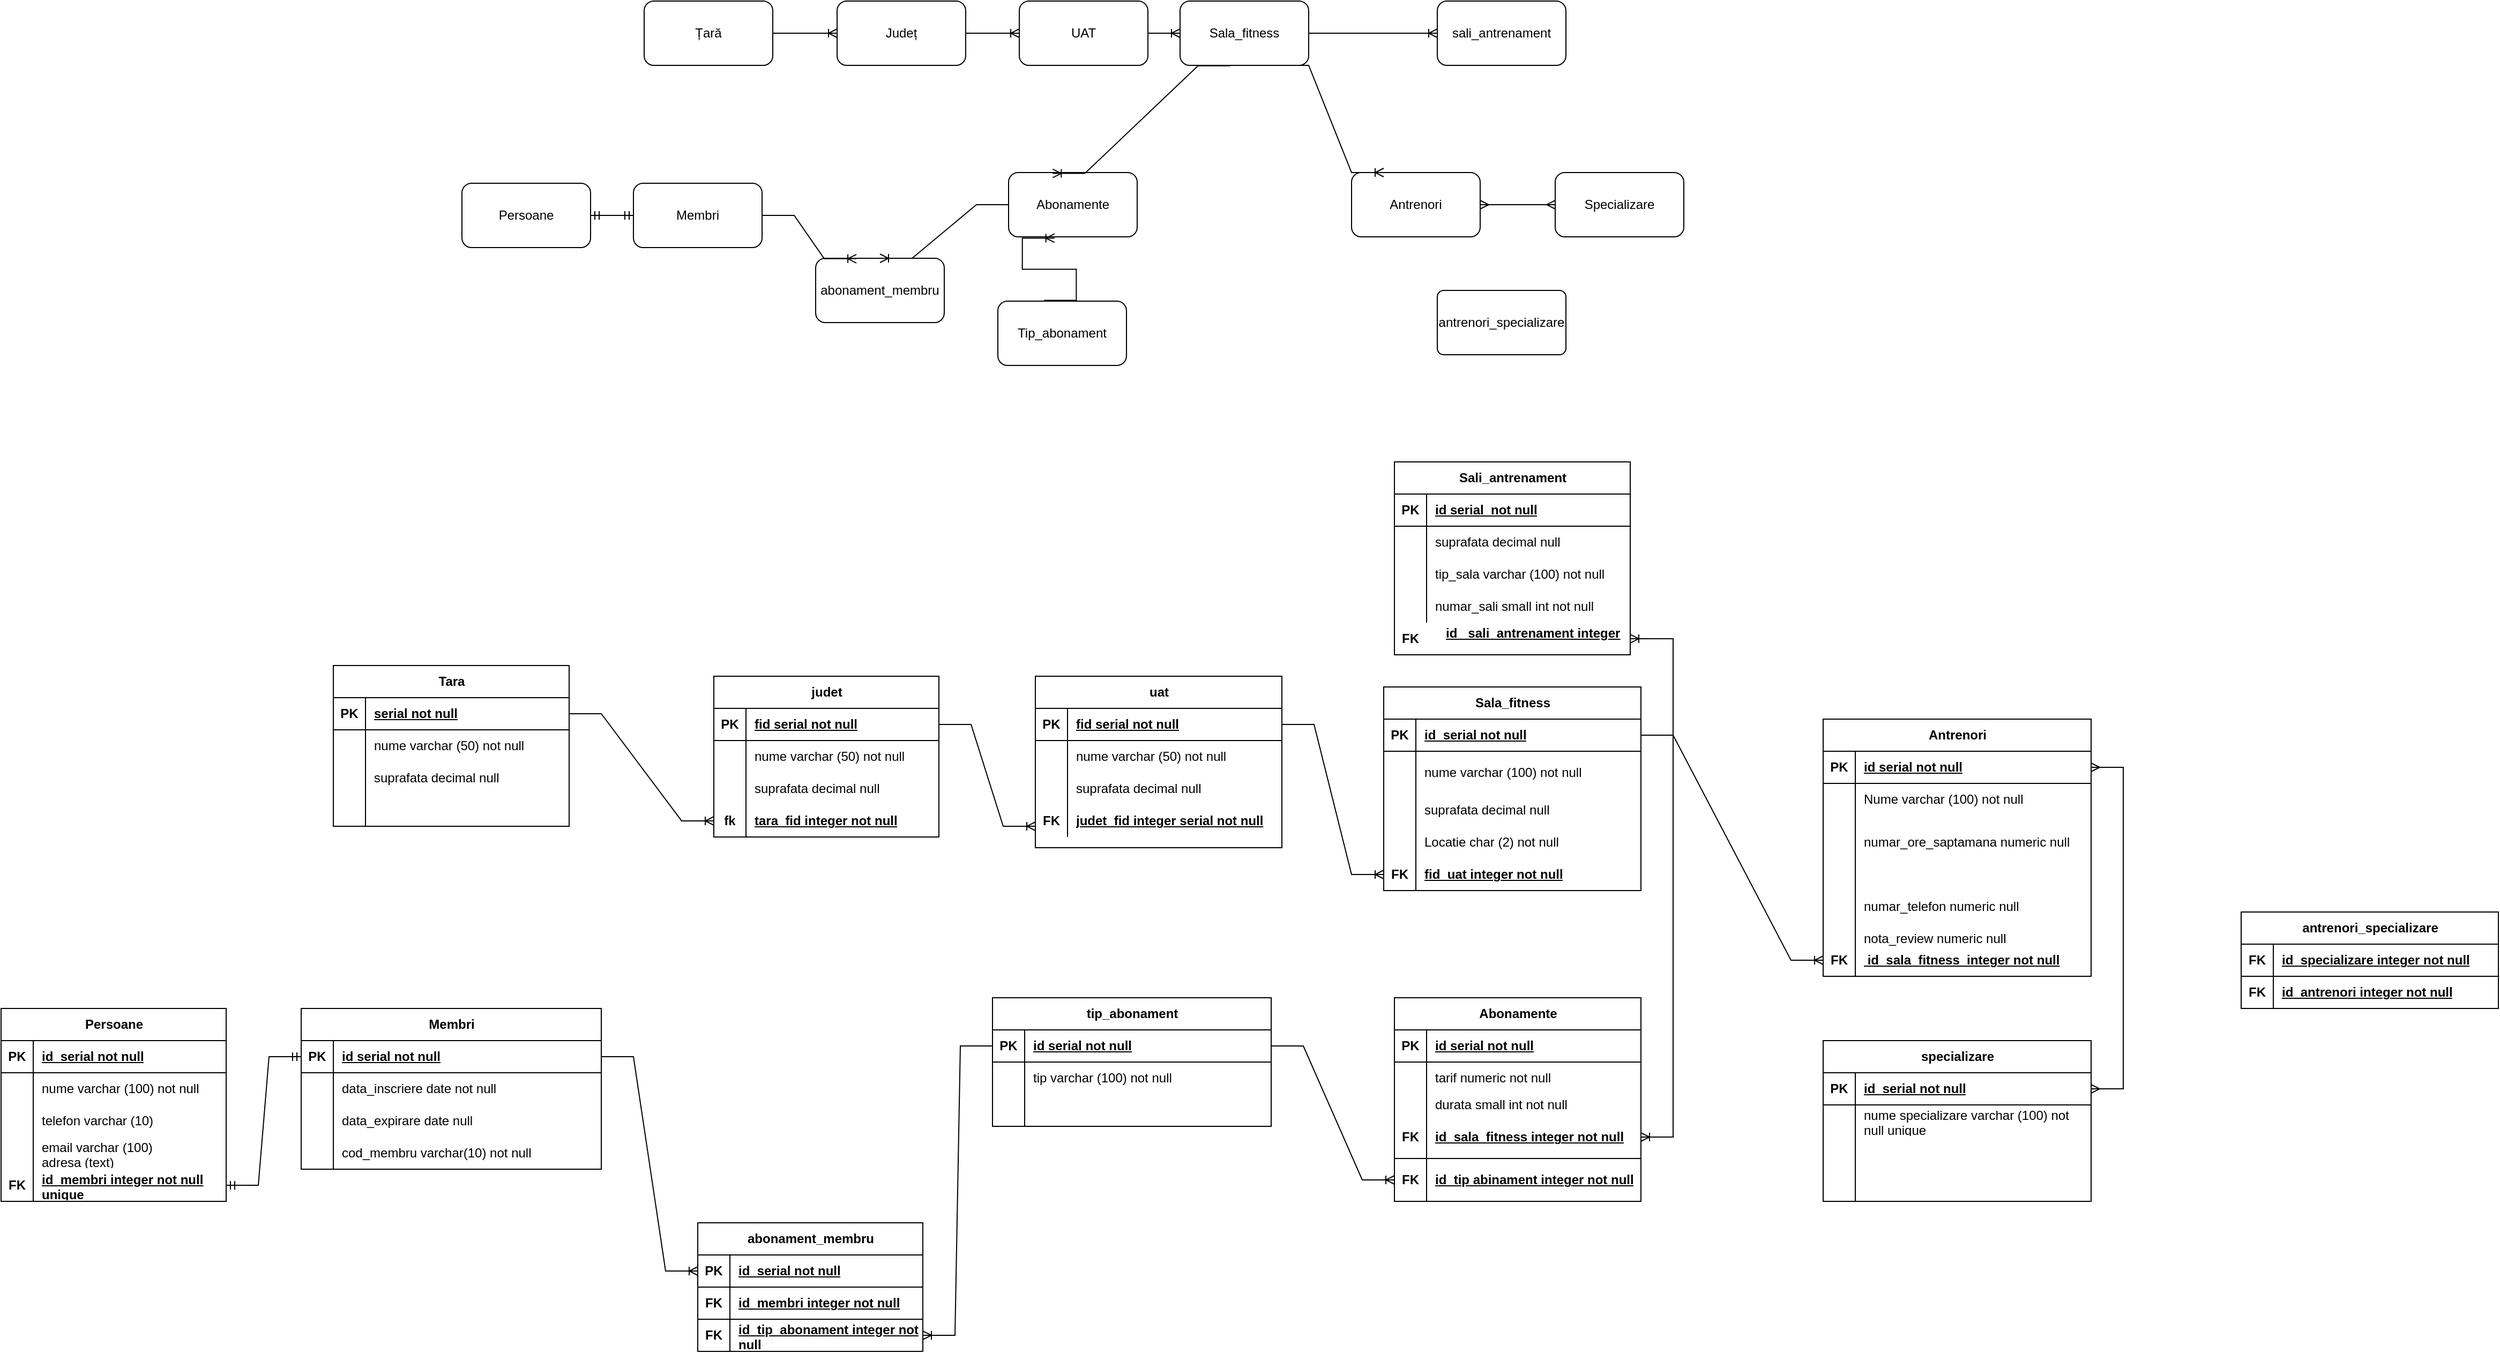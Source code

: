 <mxfile version="26.0.11">
  <diagram id="R2lEEEUBdFMjLlhIrx00" name="Page-1">
    <mxGraphModel dx="4075" dy="1305" grid="1" gridSize="10" guides="1" tooltips="1" connect="1" arrows="1" fold="1" page="1" pageScale="1" pageWidth="850" pageHeight="1100" math="0" shadow="0" extFonts="Permanent Marker^https://fonts.googleapis.com/css?family=Permanent+Marker">
      <root>
        <mxCell id="0" />
        <mxCell id="1" parent="0" />
        <mxCell id="qk1R7yR4b1z62qCLYSHZ-1" value="Țară" style="rounded=1;whiteSpace=wrap;html=1;" parent="1" vertex="1">
          <mxGeometry x="-240" y="190" width="120" height="60" as="geometry" />
        </mxCell>
        <mxCell id="qk1R7yR4b1z62qCLYSHZ-2" value="Județ" style="rounded=1;whiteSpace=wrap;html=1;" parent="1" vertex="1">
          <mxGeometry x="-60" y="190" width="120" height="60" as="geometry" />
        </mxCell>
        <mxCell id="qk1R7yR4b1z62qCLYSHZ-3" value="UAT" style="rounded=1;whiteSpace=wrap;html=1;" parent="1" vertex="1">
          <mxGeometry x="110" y="190" width="120" height="60" as="geometry" />
        </mxCell>
        <mxCell id="qk1R7yR4b1z62qCLYSHZ-4" value="Sala_fitness" style="rounded=1;whiteSpace=wrap;html=1;" parent="1" vertex="1">
          <mxGeometry x="260" y="190" width="120" height="60" as="geometry" />
        </mxCell>
        <mxCell id="qk1R7yR4b1z62qCLYSHZ-5" value="Membri" style="rounded=1;whiteSpace=wrap;html=1;" parent="1" vertex="1">
          <mxGeometry x="-250" y="360" width="120" height="60" as="geometry" />
        </mxCell>
        <mxCell id="qk1R7yR4b1z62qCLYSHZ-7" value="Abonamente" style="rounded=1;whiteSpace=wrap;html=1;" parent="1" vertex="1">
          <mxGeometry x="100" y="350" width="120" height="60" as="geometry" />
        </mxCell>
        <mxCell id="qk1R7yR4b1z62qCLYSHZ-9" value="Tip_abonament" style="rounded=1;whiteSpace=wrap;html=1;" parent="1" vertex="1">
          <mxGeometry x="90" y="470" width="120" height="60" as="geometry" />
        </mxCell>
        <mxCell id="qk1R7yR4b1z62qCLYSHZ-11" value="Antrenori" style="rounded=1;whiteSpace=wrap;html=1;" parent="1" vertex="1">
          <mxGeometry x="420" y="350" width="120" height="60" as="geometry" />
        </mxCell>
        <mxCell id="qk1R7yR4b1z62qCLYSHZ-12" value="Specializare" style="rounded=1;whiteSpace=wrap;html=1;" parent="1" vertex="1">
          <mxGeometry x="610" y="350" width="120" height="60" as="geometry" />
        </mxCell>
        <mxCell id="qk1R7yR4b1z62qCLYSHZ-13" value="sali_antrenament" style="rounded=1;whiteSpace=wrap;html=1;" parent="1" vertex="1">
          <mxGeometry x="500" y="190" width="120" height="60" as="geometry" />
        </mxCell>
        <mxCell id="qk1R7yR4b1z62qCLYSHZ-14" value="Persoane" style="rounded=1;whiteSpace=wrap;html=1;" parent="1" vertex="1">
          <mxGeometry x="-410" y="360" width="120" height="60" as="geometry" />
        </mxCell>
        <mxCell id="qk1R7yR4b1z62qCLYSHZ-15" value="" style="edgeStyle=entityRelationEdgeStyle;fontSize=12;html=1;endArrow=ERoneToMany;rounded=0;entryX=0;entryY=0.5;entryDx=0;entryDy=0;" parent="1" source="qk1R7yR4b1z62qCLYSHZ-1" target="qk1R7yR4b1z62qCLYSHZ-2" edge="1">
          <mxGeometry width="100" height="100" relative="1" as="geometry">
            <mxPoint x="180" y="470" as="sourcePoint" />
            <mxPoint x="280" y="370" as="targetPoint" />
          </mxGeometry>
        </mxCell>
        <mxCell id="qk1R7yR4b1z62qCLYSHZ-16" value="" style="edgeStyle=entityRelationEdgeStyle;fontSize=12;html=1;endArrow=ERoneToMany;rounded=0;strokeColor=#000000;" parent="1" source="qk1R7yR4b1z62qCLYSHZ-2" target="qk1R7yR4b1z62qCLYSHZ-3" edge="1">
          <mxGeometry width="100" height="100" relative="1" as="geometry">
            <mxPoint x="180" y="470" as="sourcePoint" />
            <mxPoint x="280" y="370" as="targetPoint" />
          </mxGeometry>
        </mxCell>
        <mxCell id="qk1R7yR4b1z62qCLYSHZ-17" value="" style="edgeStyle=entityRelationEdgeStyle;fontSize=12;html=1;endArrow=ERoneToMany;rounded=0;entryX=0;entryY=0.5;entryDx=0;entryDy=0;" parent="1" source="qk1R7yR4b1z62qCLYSHZ-3" target="qk1R7yR4b1z62qCLYSHZ-4" edge="1">
          <mxGeometry width="100" height="100" relative="1" as="geometry">
            <mxPoint x="180" y="470" as="sourcePoint" />
            <mxPoint x="280" y="370" as="targetPoint" />
          </mxGeometry>
        </mxCell>
        <mxCell id="qk1R7yR4b1z62qCLYSHZ-19" value="" style="edgeStyle=entityRelationEdgeStyle;fontSize=12;html=1;endArrow=ERoneToMany;rounded=0;entryX=0;entryY=0.5;entryDx=0;entryDy=0;exitX=1;exitY=0.5;exitDx=0;exitDy=0;strokeColor=#000000;" parent="1" source="qk1R7yR4b1z62qCLYSHZ-4" target="qk1R7yR4b1z62qCLYSHZ-13" edge="1">
          <mxGeometry width="100" height="100" relative="1" as="geometry">
            <mxPoint x="180" y="470" as="sourcePoint" />
            <mxPoint x="280" y="370" as="targetPoint" />
          </mxGeometry>
        </mxCell>
        <mxCell id="qk1R7yR4b1z62qCLYSHZ-20" value="" style="edgeStyle=entityRelationEdgeStyle;fontSize=12;html=1;endArrow=ERmandOne;startArrow=ERmandOne;rounded=0;entryX=0;entryY=0.5;entryDx=0;entryDy=0;" parent="1" source="qk1R7yR4b1z62qCLYSHZ-14" target="qk1R7yR4b1z62qCLYSHZ-5" edge="1">
          <mxGeometry width="100" height="100" relative="1" as="geometry">
            <mxPoint x="-220" y="460" as="sourcePoint" />
            <mxPoint x="40" y="440" as="targetPoint" />
            <Array as="points">
              <mxPoint x="-260" y="460" />
              <mxPoint x="-260" y="470" />
            </Array>
          </mxGeometry>
        </mxCell>
        <mxCell id="qk1R7yR4b1z62qCLYSHZ-22" value="" style="edgeStyle=entityRelationEdgeStyle;fontSize=12;html=1;endArrow=ERoneToMany;rounded=0;entryX=0.343;entryY=0.013;entryDx=0;entryDy=0;entryPerimeter=0;exitX=0.39;exitY=1.007;exitDx=0;exitDy=0;exitPerimeter=0;strokeColor=#000000;" parent="1" source="qk1R7yR4b1z62qCLYSHZ-4" target="qk1R7yR4b1z62qCLYSHZ-7" edge="1">
          <mxGeometry width="100" height="100" relative="1" as="geometry">
            <mxPoint x="350" y="270" as="sourcePoint" />
            <mxPoint x="450" y="170" as="targetPoint" />
          </mxGeometry>
        </mxCell>
        <mxCell id="qk1R7yR4b1z62qCLYSHZ-23" value="" style="edgeStyle=entityRelationEdgeStyle;fontSize=12;html=1;endArrow=ERoneToMany;rounded=0;entryX=0.357;entryY=1.02;entryDx=0;entryDy=0;entryPerimeter=0;exitX=0.36;exitY=-0.013;exitDx=0;exitDy=0;exitPerimeter=0;" parent="1" source="qk1R7yR4b1z62qCLYSHZ-9" target="qk1R7yR4b1z62qCLYSHZ-7" edge="1">
          <mxGeometry width="100" height="100" relative="1" as="geometry">
            <mxPoint x="80" y="500" as="sourcePoint" />
            <mxPoint x="180" y="400" as="targetPoint" />
          </mxGeometry>
        </mxCell>
        <mxCell id="qk1R7yR4b1z62qCLYSHZ-24" value="abonament_membru" style="rounded=1;whiteSpace=wrap;html=1;" parent="1" vertex="1">
          <mxGeometry x="-80" y="430" width="120" height="60" as="geometry" />
        </mxCell>
        <mxCell id="qk1R7yR4b1z62qCLYSHZ-25" value="" style="edgeStyle=entityRelationEdgeStyle;fontSize=12;html=1;endArrow=ERoneToMany;rounded=0;exitX=0;exitY=0.5;exitDx=0;exitDy=0;entryX=0.5;entryY=0;entryDx=0;entryDy=0;" parent="1" source="qk1R7yR4b1z62qCLYSHZ-7" target="qk1R7yR4b1z62qCLYSHZ-24" edge="1">
          <mxGeometry width="100" height="100" relative="1" as="geometry">
            <mxPoint x="230" y="480" as="sourcePoint" />
            <mxPoint x="300" y="370" as="targetPoint" />
          </mxGeometry>
        </mxCell>
        <mxCell id="qk1R7yR4b1z62qCLYSHZ-27" value="" style="edgeStyle=entityRelationEdgeStyle;fontSize=12;html=1;endArrow=ERoneToMany;rounded=0;entryX=0.317;entryY=0.007;entryDx=0;entryDy=0;entryPerimeter=0;" parent="1" source="qk1R7yR4b1z62qCLYSHZ-5" target="qk1R7yR4b1z62qCLYSHZ-24" edge="1">
          <mxGeometry width="100" height="100" relative="1" as="geometry">
            <mxPoint x="-20" y="540" as="sourcePoint" />
            <mxPoint x="80" y="440" as="targetPoint" />
          </mxGeometry>
        </mxCell>
        <mxCell id="qk1R7yR4b1z62qCLYSHZ-28" value="" style="edgeStyle=entityRelationEdgeStyle;fontSize=12;html=1;endArrow=ERoneToMany;rounded=0;exitX=0.75;exitY=1;exitDx=0;exitDy=0;entryX=0.25;entryY=0;entryDx=0;entryDy=0;strokeColor=#000000;" parent="1" source="qk1R7yR4b1z62qCLYSHZ-4" target="qk1R7yR4b1z62qCLYSHZ-11" edge="1">
          <mxGeometry width="100" height="100" relative="1" as="geometry">
            <mxPoint x="350" y="270" as="sourcePoint" />
            <mxPoint x="450" y="170" as="targetPoint" />
          </mxGeometry>
        </mxCell>
        <mxCell id="qk1R7yR4b1z62qCLYSHZ-29" value="" style="edgeStyle=entityRelationEdgeStyle;fontSize=12;html=1;endArrow=ERmany;startArrow=ERmany;rounded=0;" parent="1" source="qk1R7yR4b1z62qCLYSHZ-11" target="qk1R7yR4b1z62qCLYSHZ-12" edge="1">
          <mxGeometry width="100" height="100" relative="1" as="geometry">
            <mxPoint x="270" y="560" as="sourcePoint" />
            <mxPoint x="370" y="460" as="targetPoint" />
          </mxGeometry>
        </mxCell>
        <mxCell id="T48iyu7x3jZPt5p8lSlg-2" value="Tara" style="shape=table;startSize=30;container=1;collapsible=1;childLayout=tableLayout;fixedRows=1;rowLines=0;fontStyle=1;align=center;resizeLast=1;html=1;" vertex="1" parent="1">
          <mxGeometry x="-530" y="810" width="220" height="150" as="geometry" />
        </mxCell>
        <mxCell id="T48iyu7x3jZPt5p8lSlg-3" value="" style="shape=tableRow;horizontal=0;startSize=0;swimlaneHead=0;swimlaneBody=0;fillColor=none;collapsible=0;dropTarget=0;points=[[0,0.5],[1,0.5]];portConstraint=eastwest;top=0;left=0;right=0;bottom=1;" vertex="1" parent="T48iyu7x3jZPt5p8lSlg-2">
          <mxGeometry y="30" width="220" height="30" as="geometry" />
        </mxCell>
        <mxCell id="T48iyu7x3jZPt5p8lSlg-4" value="PK" style="shape=partialRectangle;connectable=0;fillColor=none;top=0;left=0;bottom=0;right=0;fontStyle=1;overflow=hidden;whiteSpace=wrap;html=1;" vertex="1" parent="T48iyu7x3jZPt5p8lSlg-3">
          <mxGeometry width="30" height="30" as="geometry">
            <mxRectangle width="30" height="30" as="alternateBounds" />
          </mxGeometry>
        </mxCell>
        <mxCell id="T48iyu7x3jZPt5p8lSlg-5" value="serial not null" style="shape=partialRectangle;connectable=0;fillColor=none;top=0;left=0;bottom=0;right=0;align=left;spacingLeft=6;fontStyle=5;overflow=hidden;whiteSpace=wrap;html=1;" vertex="1" parent="T48iyu7x3jZPt5p8lSlg-3">
          <mxGeometry x="30" width="190" height="30" as="geometry">
            <mxRectangle width="190" height="30" as="alternateBounds" />
          </mxGeometry>
        </mxCell>
        <mxCell id="T48iyu7x3jZPt5p8lSlg-6" value="" style="shape=tableRow;horizontal=0;startSize=0;swimlaneHead=0;swimlaneBody=0;fillColor=none;collapsible=0;dropTarget=0;points=[[0,0.5],[1,0.5]];portConstraint=eastwest;top=0;left=0;right=0;bottom=0;" vertex="1" parent="T48iyu7x3jZPt5p8lSlg-2">
          <mxGeometry y="60" width="220" height="30" as="geometry" />
        </mxCell>
        <mxCell id="T48iyu7x3jZPt5p8lSlg-7" value="" style="shape=partialRectangle;connectable=0;fillColor=none;top=0;left=0;bottom=0;right=0;editable=1;overflow=hidden;whiteSpace=wrap;html=1;" vertex="1" parent="T48iyu7x3jZPt5p8lSlg-6">
          <mxGeometry width="30" height="30" as="geometry">
            <mxRectangle width="30" height="30" as="alternateBounds" />
          </mxGeometry>
        </mxCell>
        <mxCell id="T48iyu7x3jZPt5p8lSlg-8" value="nume varchar (50) not null" style="shape=partialRectangle;connectable=0;fillColor=none;top=0;left=0;bottom=0;right=0;align=left;spacingLeft=6;overflow=hidden;whiteSpace=wrap;html=1;" vertex="1" parent="T48iyu7x3jZPt5p8lSlg-6">
          <mxGeometry x="30" width="190" height="30" as="geometry">
            <mxRectangle width="190" height="30" as="alternateBounds" />
          </mxGeometry>
        </mxCell>
        <mxCell id="T48iyu7x3jZPt5p8lSlg-9" value="" style="shape=tableRow;horizontal=0;startSize=0;swimlaneHead=0;swimlaneBody=0;fillColor=none;collapsible=0;dropTarget=0;points=[[0,0.5],[1,0.5]];portConstraint=eastwest;top=0;left=0;right=0;bottom=0;" vertex="1" parent="T48iyu7x3jZPt5p8lSlg-2">
          <mxGeometry y="90" width="220" height="30" as="geometry" />
        </mxCell>
        <mxCell id="T48iyu7x3jZPt5p8lSlg-10" value="" style="shape=partialRectangle;connectable=0;fillColor=none;top=0;left=0;bottom=0;right=0;editable=1;overflow=hidden;whiteSpace=wrap;html=1;" vertex="1" parent="T48iyu7x3jZPt5p8lSlg-9">
          <mxGeometry width="30" height="30" as="geometry">
            <mxRectangle width="30" height="30" as="alternateBounds" />
          </mxGeometry>
        </mxCell>
        <mxCell id="T48iyu7x3jZPt5p8lSlg-11" value="suprafata decimal null" style="shape=partialRectangle;connectable=0;fillColor=none;top=0;left=0;bottom=0;right=0;align=left;spacingLeft=6;overflow=hidden;whiteSpace=wrap;html=1;" vertex="1" parent="T48iyu7x3jZPt5p8lSlg-9">
          <mxGeometry x="30" width="190" height="30" as="geometry">
            <mxRectangle width="190" height="30" as="alternateBounds" />
          </mxGeometry>
        </mxCell>
        <mxCell id="T48iyu7x3jZPt5p8lSlg-12" value="" style="shape=tableRow;horizontal=0;startSize=0;swimlaneHead=0;swimlaneBody=0;fillColor=none;collapsible=0;dropTarget=0;points=[[0,0.5],[1,0.5]];portConstraint=eastwest;top=0;left=0;right=0;bottom=0;" vertex="1" parent="T48iyu7x3jZPt5p8lSlg-2">
          <mxGeometry y="120" width="220" height="30" as="geometry" />
        </mxCell>
        <mxCell id="T48iyu7x3jZPt5p8lSlg-13" value="" style="shape=partialRectangle;connectable=0;fillColor=none;top=0;left=0;bottom=0;right=0;editable=1;overflow=hidden;whiteSpace=wrap;html=1;" vertex="1" parent="T48iyu7x3jZPt5p8lSlg-12">
          <mxGeometry width="30" height="30" as="geometry">
            <mxRectangle width="30" height="30" as="alternateBounds" />
          </mxGeometry>
        </mxCell>
        <mxCell id="T48iyu7x3jZPt5p8lSlg-14" value="" style="shape=partialRectangle;connectable=0;fillColor=none;top=0;left=0;bottom=0;right=0;align=left;spacingLeft=6;overflow=hidden;whiteSpace=wrap;html=1;" vertex="1" parent="T48iyu7x3jZPt5p8lSlg-12">
          <mxGeometry x="30" width="190" height="30" as="geometry">
            <mxRectangle width="190" height="30" as="alternateBounds" />
          </mxGeometry>
        </mxCell>
        <mxCell id="T48iyu7x3jZPt5p8lSlg-15" value="judet" style="shape=table;startSize=30;container=1;collapsible=1;childLayout=tableLayout;fixedRows=1;rowLines=0;fontStyle=1;align=center;resizeLast=1;html=1;" vertex="1" parent="1">
          <mxGeometry x="-175" y="820" width="210" height="150" as="geometry" />
        </mxCell>
        <mxCell id="T48iyu7x3jZPt5p8lSlg-16" value="" style="shape=tableRow;horizontal=0;startSize=0;swimlaneHead=0;swimlaneBody=0;fillColor=none;collapsible=0;dropTarget=0;points=[[0,0.5],[1,0.5]];portConstraint=eastwest;top=0;left=0;right=0;bottom=1;" vertex="1" parent="T48iyu7x3jZPt5p8lSlg-15">
          <mxGeometry y="30" width="210" height="30" as="geometry" />
        </mxCell>
        <mxCell id="T48iyu7x3jZPt5p8lSlg-17" value="PK" style="shape=partialRectangle;connectable=0;fillColor=none;top=0;left=0;bottom=0;right=0;fontStyle=1;overflow=hidden;whiteSpace=wrap;html=1;" vertex="1" parent="T48iyu7x3jZPt5p8lSlg-16">
          <mxGeometry width="30" height="30" as="geometry">
            <mxRectangle width="30" height="30" as="alternateBounds" />
          </mxGeometry>
        </mxCell>
        <mxCell id="T48iyu7x3jZPt5p8lSlg-18" value="fid serial not null" style="shape=partialRectangle;connectable=0;fillColor=none;top=0;left=0;bottom=0;right=0;align=left;spacingLeft=6;fontStyle=5;overflow=hidden;whiteSpace=wrap;html=1;" vertex="1" parent="T48iyu7x3jZPt5p8lSlg-16">
          <mxGeometry x="30" width="180" height="30" as="geometry">
            <mxRectangle width="180" height="30" as="alternateBounds" />
          </mxGeometry>
        </mxCell>
        <mxCell id="T48iyu7x3jZPt5p8lSlg-19" value="" style="shape=tableRow;horizontal=0;startSize=0;swimlaneHead=0;swimlaneBody=0;fillColor=none;collapsible=0;dropTarget=0;points=[[0,0.5],[1,0.5]];portConstraint=eastwest;top=0;left=0;right=0;bottom=0;" vertex="1" parent="T48iyu7x3jZPt5p8lSlg-15">
          <mxGeometry y="60" width="210" height="30" as="geometry" />
        </mxCell>
        <mxCell id="T48iyu7x3jZPt5p8lSlg-20" value="" style="shape=partialRectangle;connectable=0;fillColor=none;top=0;left=0;bottom=0;right=0;editable=1;overflow=hidden;whiteSpace=wrap;html=1;" vertex="1" parent="T48iyu7x3jZPt5p8lSlg-19">
          <mxGeometry width="30" height="30" as="geometry">
            <mxRectangle width="30" height="30" as="alternateBounds" />
          </mxGeometry>
        </mxCell>
        <mxCell id="T48iyu7x3jZPt5p8lSlg-21" value="nume varchar (50) not null&amp;nbsp;" style="shape=partialRectangle;connectable=0;fillColor=none;top=0;left=0;bottom=0;right=0;align=left;spacingLeft=6;overflow=hidden;whiteSpace=wrap;html=1;" vertex="1" parent="T48iyu7x3jZPt5p8lSlg-19">
          <mxGeometry x="30" width="180" height="30" as="geometry">
            <mxRectangle width="180" height="30" as="alternateBounds" />
          </mxGeometry>
        </mxCell>
        <mxCell id="T48iyu7x3jZPt5p8lSlg-22" value="" style="shape=tableRow;horizontal=0;startSize=0;swimlaneHead=0;swimlaneBody=0;fillColor=none;collapsible=0;dropTarget=0;points=[[0,0.5],[1,0.5]];portConstraint=eastwest;top=0;left=0;right=0;bottom=0;" vertex="1" parent="T48iyu7x3jZPt5p8lSlg-15">
          <mxGeometry y="90" width="210" height="30" as="geometry" />
        </mxCell>
        <mxCell id="T48iyu7x3jZPt5p8lSlg-23" value="" style="shape=partialRectangle;connectable=0;fillColor=none;top=0;left=0;bottom=0;right=0;editable=1;overflow=hidden;whiteSpace=wrap;html=1;" vertex="1" parent="T48iyu7x3jZPt5p8lSlg-22">
          <mxGeometry width="30" height="30" as="geometry">
            <mxRectangle width="30" height="30" as="alternateBounds" />
          </mxGeometry>
        </mxCell>
        <mxCell id="T48iyu7x3jZPt5p8lSlg-24" value="suprafata decimal null" style="shape=partialRectangle;connectable=0;fillColor=none;top=0;left=0;bottom=0;right=0;align=left;spacingLeft=6;overflow=hidden;whiteSpace=wrap;html=1;" vertex="1" parent="T48iyu7x3jZPt5p8lSlg-22">
          <mxGeometry x="30" width="180" height="30" as="geometry">
            <mxRectangle width="180" height="30" as="alternateBounds" />
          </mxGeometry>
        </mxCell>
        <mxCell id="T48iyu7x3jZPt5p8lSlg-25" value="" style="shape=tableRow;horizontal=0;startSize=0;swimlaneHead=0;swimlaneBody=0;fillColor=none;collapsible=0;dropTarget=0;points=[[0,0.5],[1,0.5]];portConstraint=eastwest;top=0;left=0;right=0;bottom=0;" vertex="1" parent="T48iyu7x3jZPt5p8lSlg-15">
          <mxGeometry y="120" width="210" height="30" as="geometry" />
        </mxCell>
        <mxCell id="T48iyu7x3jZPt5p8lSlg-26" value="" style="shape=partialRectangle;connectable=0;fillColor=none;top=0;left=0;bottom=0;right=0;editable=1;overflow=hidden;whiteSpace=wrap;html=1;" vertex="1" parent="T48iyu7x3jZPt5p8lSlg-25">
          <mxGeometry width="30" height="30" as="geometry">
            <mxRectangle width="30" height="30" as="alternateBounds" />
          </mxGeometry>
        </mxCell>
        <mxCell id="T48iyu7x3jZPt5p8lSlg-27" value="" style="shape=partialRectangle;connectable=0;fillColor=none;top=0;left=0;bottom=0;right=0;align=left;spacingLeft=6;overflow=hidden;whiteSpace=wrap;html=1;" vertex="1" parent="T48iyu7x3jZPt5p8lSlg-25">
          <mxGeometry x="30" width="180" height="30" as="geometry">
            <mxRectangle width="180" height="30" as="alternateBounds" />
          </mxGeometry>
        </mxCell>
        <mxCell id="T48iyu7x3jZPt5p8lSlg-28" value="" style="shape=tableRow;horizontal=0;startSize=0;swimlaneHead=0;swimlaneBody=0;fillColor=none;collapsible=0;dropTarget=0;points=[[0,0.5],[1,0.5]];portConstraint=eastwest;top=0;left=0;right=0;bottom=1;" vertex="1" parent="1">
          <mxGeometry x="-175" y="940" width="210" height="30" as="geometry" />
        </mxCell>
        <mxCell id="T48iyu7x3jZPt5p8lSlg-29" value="fk" style="shape=partialRectangle;connectable=0;fillColor=none;top=0;left=0;bottom=0;right=0;fontStyle=1;overflow=hidden;whiteSpace=wrap;html=1;" vertex="1" parent="T48iyu7x3jZPt5p8lSlg-28">
          <mxGeometry width="30" height="30" as="geometry">
            <mxRectangle width="30" height="30" as="alternateBounds" />
          </mxGeometry>
        </mxCell>
        <mxCell id="T48iyu7x3jZPt5p8lSlg-30" value="tara_fid integer not null" style="shape=partialRectangle;connectable=0;fillColor=none;top=0;left=0;bottom=0;right=0;align=left;spacingLeft=6;fontStyle=5;overflow=hidden;whiteSpace=wrap;html=1;" vertex="1" parent="1">
          <mxGeometry x="-145" y="940" width="180" height="30" as="geometry">
            <mxRectangle width="180" height="30" as="alternateBounds" />
          </mxGeometry>
        </mxCell>
        <mxCell id="T48iyu7x3jZPt5p8lSlg-44" value="uat" style="shape=table;startSize=30;container=1;collapsible=1;childLayout=tableLayout;fixedRows=1;rowLines=0;fontStyle=1;align=center;resizeLast=1;html=1;" vertex="1" parent="1">
          <mxGeometry x="125" y="820" width="230" height="160" as="geometry" />
        </mxCell>
        <mxCell id="T48iyu7x3jZPt5p8lSlg-45" value="" style="shape=tableRow;horizontal=0;startSize=0;swimlaneHead=0;swimlaneBody=0;fillColor=none;collapsible=0;dropTarget=0;points=[[0,0.5],[1,0.5]];portConstraint=eastwest;top=0;left=0;right=0;bottom=1;" vertex="1" parent="T48iyu7x3jZPt5p8lSlg-44">
          <mxGeometry y="30" width="230" height="30" as="geometry" />
        </mxCell>
        <mxCell id="T48iyu7x3jZPt5p8lSlg-46" value="PK" style="shape=partialRectangle;connectable=0;fillColor=none;top=0;left=0;bottom=0;right=0;fontStyle=1;overflow=hidden;whiteSpace=wrap;html=1;" vertex="1" parent="T48iyu7x3jZPt5p8lSlg-45">
          <mxGeometry width="30" height="30" as="geometry">
            <mxRectangle width="30" height="30" as="alternateBounds" />
          </mxGeometry>
        </mxCell>
        <mxCell id="T48iyu7x3jZPt5p8lSlg-47" value="fid serial not null" style="shape=partialRectangle;connectable=0;fillColor=none;top=0;left=0;bottom=0;right=0;align=left;spacingLeft=6;fontStyle=5;overflow=hidden;whiteSpace=wrap;html=1;" vertex="1" parent="T48iyu7x3jZPt5p8lSlg-45">
          <mxGeometry x="30" width="200" height="30" as="geometry">
            <mxRectangle width="200" height="30" as="alternateBounds" />
          </mxGeometry>
        </mxCell>
        <mxCell id="T48iyu7x3jZPt5p8lSlg-48" value="" style="shape=tableRow;horizontal=0;startSize=0;swimlaneHead=0;swimlaneBody=0;fillColor=none;collapsible=0;dropTarget=0;points=[[0,0.5],[1,0.5]];portConstraint=eastwest;top=0;left=0;right=0;bottom=0;" vertex="1" parent="T48iyu7x3jZPt5p8lSlg-44">
          <mxGeometry y="60" width="230" height="30" as="geometry" />
        </mxCell>
        <mxCell id="T48iyu7x3jZPt5p8lSlg-49" value="" style="shape=partialRectangle;connectable=0;fillColor=none;top=0;left=0;bottom=0;right=0;editable=1;overflow=hidden;whiteSpace=wrap;html=1;" vertex="1" parent="T48iyu7x3jZPt5p8lSlg-48">
          <mxGeometry width="30" height="30" as="geometry">
            <mxRectangle width="30" height="30" as="alternateBounds" />
          </mxGeometry>
        </mxCell>
        <mxCell id="T48iyu7x3jZPt5p8lSlg-50" value="nume varchar (50) not null&amp;nbsp;" style="shape=partialRectangle;connectable=0;fillColor=none;top=0;left=0;bottom=0;right=0;align=left;spacingLeft=6;overflow=hidden;whiteSpace=wrap;html=1;" vertex="1" parent="T48iyu7x3jZPt5p8lSlg-48">
          <mxGeometry x="30" width="200" height="30" as="geometry">
            <mxRectangle width="200" height="30" as="alternateBounds" />
          </mxGeometry>
        </mxCell>
        <mxCell id="T48iyu7x3jZPt5p8lSlg-51" value="" style="shape=tableRow;horizontal=0;startSize=0;swimlaneHead=0;swimlaneBody=0;fillColor=none;collapsible=0;dropTarget=0;points=[[0,0.5],[1,0.5]];portConstraint=eastwest;top=0;left=0;right=0;bottom=0;" vertex="1" parent="T48iyu7x3jZPt5p8lSlg-44">
          <mxGeometry y="90" width="230" height="30" as="geometry" />
        </mxCell>
        <mxCell id="T48iyu7x3jZPt5p8lSlg-52" value="" style="shape=partialRectangle;connectable=0;fillColor=none;top=0;left=0;bottom=0;right=0;editable=1;overflow=hidden;whiteSpace=wrap;html=1;" vertex="1" parent="T48iyu7x3jZPt5p8lSlg-51">
          <mxGeometry width="30" height="30" as="geometry">
            <mxRectangle width="30" height="30" as="alternateBounds" />
          </mxGeometry>
        </mxCell>
        <mxCell id="T48iyu7x3jZPt5p8lSlg-53" value="suprafata decimal null" style="shape=partialRectangle;connectable=0;fillColor=none;top=0;left=0;bottom=0;right=0;align=left;spacingLeft=6;overflow=hidden;whiteSpace=wrap;html=1;" vertex="1" parent="T48iyu7x3jZPt5p8lSlg-51">
          <mxGeometry x="30" width="200" height="30" as="geometry">
            <mxRectangle width="200" height="30" as="alternateBounds" />
          </mxGeometry>
        </mxCell>
        <mxCell id="T48iyu7x3jZPt5p8lSlg-54" value="" style="shape=tableRow;horizontal=0;startSize=0;swimlaneHead=0;swimlaneBody=0;fillColor=none;collapsible=0;dropTarget=0;points=[[0,0.5],[1,0.5]];portConstraint=eastwest;top=0;left=0;right=0;bottom=0;" vertex="1" parent="T48iyu7x3jZPt5p8lSlg-44">
          <mxGeometry y="120" width="230" height="30" as="geometry" />
        </mxCell>
        <mxCell id="T48iyu7x3jZPt5p8lSlg-55" value="" style="shape=partialRectangle;connectable=0;fillColor=none;top=0;left=0;bottom=0;right=0;editable=1;overflow=hidden;whiteSpace=wrap;html=1;" vertex="1" parent="T48iyu7x3jZPt5p8lSlg-54">
          <mxGeometry width="30" height="30" as="geometry">
            <mxRectangle width="30" height="30" as="alternateBounds" />
          </mxGeometry>
        </mxCell>
        <mxCell id="T48iyu7x3jZPt5p8lSlg-56" value="" style="shape=partialRectangle;connectable=0;fillColor=none;top=0;left=0;bottom=0;right=0;align=left;spacingLeft=6;overflow=hidden;whiteSpace=wrap;html=1;" vertex="1" parent="T48iyu7x3jZPt5p8lSlg-54">
          <mxGeometry x="30" width="200" height="30" as="geometry">
            <mxRectangle width="200" height="30" as="alternateBounds" />
          </mxGeometry>
        </mxCell>
        <mxCell id="T48iyu7x3jZPt5p8lSlg-57" value="" style="shape=tableRow;horizontal=0;startSize=0;swimlaneHead=0;swimlaneBody=0;fillColor=none;collapsible=0;dropTarget=0;points=[[0,0.5],[1,0.5]];portConstraint=eastwest;top=0;left=0;right=0;bottom=1;" vertex="1" parent="1">
          <mxGeometry x="125" y="940" width="220" height="40" as="geometry" />
        </mxCell>
        <mxCell id="T48iyu7x3jZPt5p8lSlg-58" value="FK" style="shape=partialRectangle;connectable=0;fillColor=none;top=0;left=0;bottom=0;right=0;fontStyle=1;overflow=hidden;whiteSpace=wrap;html=1;" vertex="1" parent="T48iyu7x3jZPt5p8lSlg-57">
          <mxGeometry width="30" height="30" as="geometry">
            <mxRectangle width="30" height="30" as="alternateBounds" />
          </mxGeometry>
        </mxCell>
        <mxCell id="T48iyu7x3jZPt5p8lSlg-59" value="judet_fid integer serial not null" style="shape=partialRectangle;connectable=0;fillColor=none;top=0;left=0;bottom=0;right=0;align=left;spacingLeft=6;fontStyle=5;overflow=hidden;whiteSpace=wrap;html=1;" vertex="1" parent="T48iyu7x3jZPt5p8lSlg-57">
          <mxGeometry x="30" y="-5" width="190" height="40" as="geometry">
            <mxRectangle width="180" height="30" as="alternateBounds" />
          </mxGeometry>
        </mxCell>
        <mxCell id="T48iyu7x3jZPt5p8lSlg-60" value="" style="edgeStyle=entityRelationEdgeStyle;fontSize=12;html=1;endArrow=ERoneToMany;rounded=0;" edge="1" parent="1" source="T48iyu7x3jZPt5p8lSlg-3" target="T48iyu7x3jZPt5p8lSlg-28">
          <mxGeometry width="100" height="100" relative="1" as="geometry">
            <mxPoint x="155" y="790" as="sourcePoint" />
            <mxPoint x="255" y="690" as="targetPoint" />
          </mxGeometry>
        </mxCell>
        <mxCell id="T48iyu7x3jZPt5p8lSlg-61" value="" style="edgeStyle=entityRelationEdgeStyle;fontSize=12;html=1;endArrow=ERoneToMany;rounded=0;" edge="1" parent="1" source="T48iyu7x3jZPt5p8lSlg-16" target="T48iyu7x3jZPt5p8lSlg-57">
          <mxGeometry width="100" height="100" relative="1" as="geometry">
            <mxPoint x="105" y="810" as="sourcePoint" />
            <mxPoint x="255" y="690" as="targetPoint" />
          </mxGeometry>
        </mxCell>
        <mxCell id="T48iyu7x3jZPt5p8lSlg-62" value="Sala_fitness" style="shape=table;startSize=30;container=1;collapsible=1;childLayout=tableLayout;fixedRows=1;rowLines=0;fontStyle=1;align=center;resizeLast=1;html=1;" vertex="1" parent="1">
          <mxGeometry x="450" y="830" width="240" height="190" as="geometry" />
        </mxCell>
        <mxCell id="T48iyu7x3jZPt5p8lSlg-63" value="" style="shape=tableRow;horizontal=0;startSize=0;swimlaneHead=0;swimlaneBody=0;fillColor=none;collapsible=0;dropTarget=0;points=[[0,0.5],[1,0.5]];portConstraint=eastwest;top=0;left=0;right=0;bottom=1;" vertex="1" parent="T48iyu7x3jZPt5p8lSlg-62">
          <mxGeometry y="30" width="240" height="30" as="geometry" />
        </mxCell>
        <mxCell id="T48iyu7x3jZPt5p8lSlg-64" value="PK" style="shape=partialRectangle;connectable=0;fillColor=none;top=0;left=0;bottom=0;right=0;fontStyle=1;overflow=hidden;whiteSpace=wrap;html=1;" vertex="1" parent="T48iyu7x3jZPt5p8lSlg-63">
          <mxGeometry width="30" height="30" as="geometry">
            <mxRectangle width="30" height="30" as="alternateBounds" />
          </mxGeometry>
        </mxCell>
        <mxCell id="T48iyu7x3jZPt5p8lSlg-65" value="id_serial not null" style="shape=partialRectangle;connectable=0;fillColor=none;top=0;left=0;bottom=0;right=0;align=left;spacingLeft=6;fontStyle=5;overflow=hidden;whiteSpace=wrap;html=1;" vertex="1" parent="T48iyu7x3jZPt5p8lSlg-63">
          <mxGeometry x="30" width="210" height="30" as="geometry">
            <mxRectangle width="210" height="30" as="alternateBounds" />
          </mxGeometry>
        </mxCell>
        <mxCell id="T48iyu7x3jZPt5p8lSlg-66" value="" style="shape=tableRow;horizontal=0;startSize=0;swimlaneHead=0;swimlaneBody=0;fillColor=none;collapsible=0;dropTarget=0;points=[[0,0.5],[1,0.5]];portConstraint=eastwest;top=0;left=0;right=0;bottom=0;" vertex="1" parent="T48iyu7x3jZPt5p8lSlg-62">
          <mxGeometry y="60" width="240" height="40" as="geometry" />
        </mxCell>
        <mxCell id="T48iyu7x3jZPt5p8lSlg-67" value="" style="shape=partialRectangle;connectable=0;fillColor=none;top=0;left=0;bottom=0;right=0;editable=1;overflow=hidden;whiteSpace=wrap;html=1;" vertex="1" parent="T48iyu7x3jZPt5p8lSlg-66">
          <mxGeometry width="30" height="40" as="geometry">
            <mxRectangle width="30" height="40" as="alternateBounds" />
          </mxGeometry>
        </mxCell>
        <mxCell id="T48iyu7x3jZPt5p8lSlg-68" value="nume varchar (100) not null" style="shape=partialRectangle;connectable=0;fillColor=none;top=0;left=0;bottom=0;right=0;align=left;spacingLeft=6;overflow=hidden;whiteSpace=wrap;html=1;" vertex="1" parent="T48iyu7x3jZPt5p8lSlg-66">
          <mxGeometry x="30" width="210" height="40" as="geometry">
            <mxRectangle width="210" height="40" as="alternateBounds" />
          </mxGeometry>
        </mxCell>
        <mxCell id="T48iyu7x3jZPt5p8lSlg-69" value="" style="shape=tableRow;horizontal=0;startSize=0;swimlaneHead=0;swimlaneBody=0;fillColor=none;collapsible=0;dropTarget=0;points=[[0,0.5],[1,0.5]];portConstraint=eastwest;top=0;left=0;right=0;bottom=0;" vertex="1" parent="T48iyu7x3jZPt5p8lSlg-62">
          <mxGeometry y="100" width="240" height="30" as="geometry" />
        </mxCell>
        <mxCell id="T48iyu7x3jZPt5p8lSlg-70" value="" style="shape=partialRectangle;connectable=0;fillColor=none;top=0;left=0;bottom=0;right=0;editable=1;overflow=hidden;whiteSpace=wrap;html=1;" vertex="1" parent="T48iyu7x3jZPt5p8lSlg-69">
          <mxGeometry width="30" height="30" as="geometry">
            <mxRectangle width="30" height="30" as="alternateBounds" />
          </mxGeometry>
        </mxCell>
        <mxCell id="T48iyu7x3jZPt5p8lSlg-71" value="suprafata decimal null" style="shape=partialRectangle;connectable=0;fillColor=none;top=0;left=0;bottom=0;right=0;align=left;spacingLeft=6;overflow=hidden;whiteSpace=wrap;html=1;" vertex="1" parent="T48iyu7x3jZPt5p8lSlg-69">
          <mxGeometry x="30" width="210" height="30" as="geometry">
            <mxRectangle width="210" height="30" as="alternateBounds" />
          </mxGeometry>
        </mxCell>
        <mxCell id="T48iyu7x3jZPt5p8lSlg-72" value="" style="shape=tableRow;horizontal=0;startSize=0;swimlaneHead=0;swimlaneBody=0;fillColor=none;collapsible=0;dropTarget=0;points=[[0,0.5],[1,0.5]];portConstraint=eastwest;top=0;left=0;right=0;bottom=0;" vertex="1" parent="T48iyu7x3jZPt5p8lSlg-62">
          <mxGeometry y="130" width="240" height="30" as="geometry" />
        </mxCell>
        <mxCell id="T48iyu7x3jZPt5p8lSlg-73" value="" style="shape=partialRectangle;connectable=0;fillColor=none;top=0;left=0;bottom=0;right=0;editable=1;overflow=hidden;whiteSpace=wrap;html=1;" vertex="1" parent="T48iyu7x3jZPt5p8lSlg-72">
          <mxGeometry width="30" height="30" as="geometry">
            <mxRectangle width="30" height="30" as="alternateBounds" />
          </mxGeometry>
        </mxCell>
        <mxCell id="T48iyu7x3jZPt5p8lSlg-74" value="Locatie char (2) not null" style="shape=partialRectangle;connectable=0;fillColor=none;top=0;left=0;bottom=0;right=0;align=left;spacingLeft=6;overflow=hidden;whiteSpace=wrap;html=1;" vertex="1" parent="T48iyu7x3jZPt5p8lSlg-72">
          <mxGeometry x="30" width="210" height="30" as="geometry">
            <mxRectangle width="210" height="30" as="alternateBounds" />
          </mxGeometry>
        </mxCell>
        <mxCell id="T48iyu7x3jZPt5p8lSlg-75" value="" style="shape=tableRow;horizontal=0;startSize=0;swimlaneHead=0;swimlaneBody=0;fillColor=none;collapsible=0;dropTarget=0;points=[[0,0.5],[1,0.5]];portConstraint=eastwest;top=0;left=0;right=0;bottom=1;" vertex="1" parent="T48iyu7x3jZPt5p8lSlg-62">
          <mxGeometry y="160" width="240" height="30" as="geometry" />
        </mxCell>
        <mxCell id="T48iyu7x3jZPt5p8lSlg-76" value="FK" style="shape=partialRectangle;connectable=0;fillColor=none;top=0;left=0;bottom=0;right=0;fontStyle=1;overflow=hidden;whiteSpace=wrap;html=1;" vertex="1" parent="T48iyu7x3jZPt5p8lSlg-75">
          <mxGeometry width="30" height="30" as="geometry">
            <mxRectangle width="30" height="30" as="alternateBounds" />
          </mxGeometry>
        </mxCell>
        <mxCell id="T48iyu7x3jZPt5p8lSlg-77" value="fid_uat integer not null" style="shape=partialRectangle;connectable=0;fillColor=none;top=0;left=0;bottom=0;right=0;align=left;spacingLeft=6;fontStyle=5;overflow=hidden;whiteSpace=wrap;html=1;" vertex="1" parent="T48iyu7x3jZPt5p8lSlg-75">
          <mxGeometry x="30" width="210" height="30" as="geometry">
            <mxRectangle width="210" height="30" as="alternateBounds" />
          </mxGeometry>
        </mxCell>
        <mxCell id="T48iyu7x3jZPt5p8lSlg-82" value="" style="edgeStyle=entityRelationEdgeStyle;fontSize=12;html=1;endArrow=ERoneToMany;rounded=0;" edge="1" parent="1" source="T48iyu7x3jZPt5p8lSlg-45" target="T48iyu7x3jZPt5p8lSlg-75">
          <mxGeometry width="100" height="100" relative="1" as="geometry">
            <mxPoint x="300" y="780" as="sourcePoint" />
            <mxPoint x="400" y="680" as="targetPoint" />
          </mxGeometry>
        </mxCell>
        <mxCell id="T48iyu7x3jZPt5p8lSlg-83" value="Sali_antrenament" style="shape=table;startSize=30;container=1;collapsible=1;childLayout=tableLayout;fixedRows=1;rowLines=0;fontStyle=1;align=center;resizeLast=1;html=1;" vertex="1" parent="1">
          <mxGeometry x="460" y="620" width="220" height="180" as="geometry" />
        </mxCell>
        <mxCell id="T48iyu7x3jZPt5p8lSlg-84" value="" style="shape=tableRow;horizontal=0;startSize=0;swimlaneHead=0;swimlaneBody=0;fillColor=none;collapsible=0;dropTarget=0;points=[[0,0.5],[1,0.5]];portConstraint=eastwest;top=0;left=0;right=0;bottom=1;" vertex="1" parent="T48iyu7x3jZPt5p8lSlg-83">
          <mxGeometry y="30" width="220" height="30" as="geometry" />
        </mxCell>
        <mxCell id="T48iyu7x3jZPt5p8lSlg-85" value="PK" style="shape=partialRectangle;connectable=0;fillColor=none;top=0;left=0;bottom=0;right=0;fontStyle=1;overflow=hidden;whiteSpace=wrap;html=1;" vertex="1" parent="T48iyu7x3jZPt5p8lSlg-84">
          <mxGeometry width="30" height="30" as="geometry">
            <mxRectangle width="30" height="30" as="alternateBounds" />
          </mxGeometry>
        </mxCell>
        <mxCell id="T48iyu7x3jZPt5p8lSlg-86" value="id serial&amp;nbsp; not null" style="shape=partialRectangle;connectable=0;fillColor=none;top=0;left=0;bottom=0;right=0;align=left;spacingLeft=6;fontStyle=5;overflow=hidden;whiteSpace=wrap;html=1;" vertex="1" parent="T48iyu7x3jZPt5p8lSlg-84">
          <mxGeometry x="30" width="190" height="30" as="geometry">
            <mxRectangle width="190" height="30" as="alternateBounds" />
          </mxGeometry>
        </mxCell>
        <mxCell id="T48iyu7x3jZPt5p8lSlg-90" value="" style="shape=tableRow;horizontal=0;startSize=0;swimlaneHead=0;swimlaneBody=0;fillColor=none;collapsible=0;dropTarget=0;points=[[0,0.5],[1,0.5]];portConstraint=eastwest;top=0;left=0;right=0;bottom=0;" vertex="1" parent="T48iyu7x3jZPt5p8lSlg-83">
          <mxGeometry y="60" width="220" height="30" as="geometry" />
        </mxCell>
        <mxCell id="T48iyu7x3jZPt5p8lSlg-91" value="" style="shape=partialRectangle;connectable=0;fillColor=none;top=0;left=0;bottom=0;right=0;editable=1;overflow=hidden;whiteSpace=wrap;html=1;" vertex="1" parent="T48iyu7x3jZPt5p8lSlg-90">
          <mxGeometry width="30" height="30" as="geometry">
            <mxRectangle width="30" height="30" as="alternateBounds" />
          </mxGeometry>
        </mxCell>
        <mxCell id="T48iyu7x3jZPt5p8lSlg-92" value="suprafata decimal null" style="shape=partialRectangle;connectable=0;fillColor=none;top=0;left=0;bottom=0;right=0;align=left;spacingLeft=6;overflow=hidden;whiteSpace=wrap;html=1;" vertex="1" parent="T48iyu7x3jZPt5p8lSlg-90">
          <mxGeometry x="30" width="190" height="30" as="geometry">
            <mxRectangle width="190" height="30" as="alternateBounds" />
          </mxGeometry>
        </mxCell>
        <mxCell id="T48iyu7x3jZPt5p8lSlg-93" value="" style="shape=tableRow;horizontal=0;startSize=0;swimlaneHead=0;swimlaneBody=0;fillColor=none;collapsible=0;dropTarget=0;points=[[0,0.5],[1,0.5]];portConstraint=eastwest;top=0;left=0;right=0;bottom=0;" vertex="1" parent="T48iyu7x3jZPt5p8lSlg-83">
          <mxGeometry y="90" width="220" height="30" as="geometry" />
        </mxCell>
        <mxCell id="T48iyu7x3jZPt5p8lSlg-94" value="" style="shape=partialRectangle;connectable=0;fillColor=none;top=0;left=0;bottom=0;right=0;editable=1;overflow=hidden;whiteSpace=wrap;html=1;" vertex="1" parent="T48iyu7x3jZPt5p8lSlg-93">
          <mxGeometry width="30" height="30" as="geometry">
            <mxRectangle width="30" height="30" as="alternateBounds" />
          </mxGeometry>
        </mxCell>
        <mxCell id="T48iyu7x3jZPt5p8lSlg-95" value="tip_sala varchar (100) not null&amp;nbsp;" style="shape=partialRectangle;connectable=0;fillColor=none;top=0;left=0;bottom=0;right=0;align=left;spacingLeft=6;overflow=hidden;whiteSpace=wrap;html=1;" vertex="1" parent="T48iyu7x3jZPt5p8lSlg-93">
          <mxGeometry x="30" width="190" height="30" as="geometry">
            <mxRectangle width="190" height="30" as="alternateBounds" />
          </mxGeometry>
        </mxCell>
        <mxCell id="T48iyu7x3jZPt5p8lSlg-96" value="" style="shape=tableRow;horizontal=0;startSize=0;swimlaneHead=0;swimlaneBody=0;fillColor=none;collapsible=0;dropTarget=0;points=[[0,0.5],[1,0.5]];portConstraint=eastwest;top=0;left=0;right=0;bottom=0;" vertex="1" parent="T48iyu7x3jZPt5p8lSlg-83">
          <mxGeometry y="120" width="220" height="30" as="geometry" />
        </mxCell>
        <mxCell id="T48iyu7x3jZPt5p8lSlg-97" value="" style="shape=partialRectangle;connectable=0;fillColor=none;top=0;left=0;bottom=0;right=0;editable=1;overflow=hidden;whiteSpace=wrap;html=1;" vertex="1" parent="T48iyu7x3jZPt5p8lSlg-96">
          <mxGeometry width="30" height="30" as="geometry">
            <mxRectangle width="30" height="30" as="alternateBounds" />
          </mxGeometry>
        </mxCell>
        <mxCell id="T48iyu7x3jZPt5p8lSlg-98" value="numar_sali small int not null" style="shape=partialRectangle;connectable=0;fillColor=none;top=0;left=0;bottom=0;right=0;align=left;spacingLeft=6;overflow=hidden;whiteSpace=wrap;html=1;" vertex="1" parent="T48iyu7x3jZPt5p8lSlg-96">
          <mxGeometry x="30" width="190" height="30" as="geometry">
            <mxRectangle width="190" height="30" as="alternateBounds" />
          </mxGeometry>
        </mxCell>
        <mxCell id="T48iyu7x3jZPt5p8lSlg-101" value="" style="edgeStyle=entityRelationEdgeStyle;fontSize=12;html=1;endArrow=ERoneToMany;rounded=0;" edge="1" parent="1" source="T48iyu7x3jZPt5p8lSlg-63" target="T48iyu7x3jZPt5p8lSlg-144">
          <mxGeometry width="100" height="100" relative="1" as="geometry">
            <mxPoint x="740" y="875.0" as="sourcePoint" />
            <mxPoint x="770" y="760" as="targetPoint" />
            <Array as="points">
              <mxPoint x="1180" y="1060" />
            </Array>
          </mxGeometry>
        </mxCell>
        <mxCell id="T48iyu7x3jZPt5p8lSlg-109" value="Abonamente" style="shape=table;startSize=30;container=1;collapsible=1;childLayout=tableLayout;fixedRows=1;rowLines=0;fontStyle=1;align=center;resizeLast=1;html=1;" vertex="1" parent="1">
          <mxGeometry x="460" y="1120" width="230" height="190" as="geometry" />
        </mxCell>
        <mxCell id="T48iyu7x3jZPt5p8lSlg-110" value="" style="shape=tableRow;horizontal=0;startSize=0;swimlaneHead=0;swimlaneBody=0;fillColor=none;collapsible=0;dropTarget=0;points=[[0,0.5],[1,0.5]];portConstraint=eastwest;top=0;left=0;right=0;bottom=1;" vertex="1" parent="T48iyu7x3jZPt5p8lSlg-109">
          <mxGeometry y="30" width="230" height="30" as="geometry" />
        </mxCell>
        <mxCell id="T48iyu7x3jZPt5p8lSlg-111" value="PK" style="shape=partialRectangle;connectable=0;fillColor=none;top=0;left=0;bottom=0;right=0;fontStyle=1;overflow=hidden;whiteSpace=wrap;html=1;" vertex="1" parent="T48iyu7x3jZPt5p8lSlg-110">
          <mxGeometry width="30" height="30" as="geometry">
            <mxRectangle width="30" height="30" as="alternateBounds" />
          </mxGeometry>
        </mxCell>
        <mxCell id="T48iyu7x3jZPt5p8lSlg-112" value="id serial not null" style="shape=partialRectangle;connectable=0;fillColor=none;top=0;left=0;bottom=0;right=0;align=left;spacingLeft=6;fontStyle=5;overflow=hidden;whiteSpace=wrap;html=1;" vertex="1" parent="T48iyu7x3jZPt5p8lSlg-110">
          <mxGeometry x="30" width="200" height="30" as="geometry">
            <mxRectangle width="200" height="30" as="alternateBounds" />
          </mxGeometry>
        </mxCell>
        <mxCell id="T48iyu7x3jZPt5p8lSlg-113" value="" style="shape=tableRow;horizontal=0;startSize=0;swimlaneHead=0;swimlaneBody=0;fillColor=none;collapsible=0;dropTarget=0;points=[[0,0.5],[1,0.5]];portConstraint=eastwest;top=0;left=0;right=0;bottom=0;" vertex="1" parent="T48iyu7x3jZPt5p8lSlg-109">
          <mxGeometry y="60" width="230" height="30" as="geometry" />
        </mxCell>
        <mxCell id="T48iyu7x3jZPt5p8lSlg-114" value="" style="shape=partialRectangle;connectable=0;fillColor=none;top=0;left=0;bottom=0;right=0;editable=1;overflow=hidden;whiteSpace=wrap;html=1;" vertex="1" parent="T48iyu7x3jZPt5p8lSlg-113">
          <mxGeometry width="30" height="30" as="geometry">
            <mxRectangle width="30" height="30" as="alternateBounds" />
          </mxGeometry>
        </mxCell>
        <mxCell id="T48iyu7x3jZPt5p8lSlg-115" value="tarif numeric not null" style="shape=partialRectangle;connectable=0;fillColor=none;top=0;left=0;bottom=0;right=0;align=left;spacingLeft=6;overflow=hidden;whiteSpace=wrap;html=1;" vertex="1" parent="T48iyu7x3jZPt5p8lSlg-113">
          <mxGeometry x="30" width="200" height="30" as="geometry">
            <mxRectangle width="200" height="30" as="alternateBounds" />
          </mxGeometry>
        </mxCell>
        <mxCell id="T48iyu7x3jZPt5p8lSlg-116" value="" style="shape=tableRow;horizontal=0;startSize=0;swimlaneHead=0;swimlaneBody=0;fillColor=none;collapsible=0;dropTarget=0;points=[[0,0.5],[1,0.5]];portConstraint=eastwest;top=0;left=0;right=0;bottom=0;" vertex="1" parent="T48iyu7x3jZPt5p8lSlg-109">
          <mxGeometry y="90" width="230" height="20" as="geometry" />
        </mxCell>
        <mxCell id="T48iyu7x3jZPt5p8lSlg-117" value="" style="shape=partialRectangle;connectable=0;fillColor=none;top=0;left=0;bottom=0;right=0;editable=1;overflow=hidden;whiteSpace=wrap;html=1;" vertex="1" parent="T48iyu7x3jZPt5p8lSlg-116">
          <mxGeometry width="30" height="20" as="geometry">
            <mxRectangle width="30" height="20" as="alternateBounds" />
          </mxGeometry>
        </mxCell>
        <mxCell id="T48iyu7x3jZPt5p8lSlg-118" value="durata small int not null" style="shape=partialRectangle;connectable=0;fillColor=none;top=0;left=0;bottom=0;right=0;align=left;spacingLeft=6;overflow=hidden;whiteSpace=wrap;html=1;" vertex="1" parent="T48iyu7x3jZPt5p8lSlg-116">
          <mxGeometry x="30" width="200" height="20" as="geometry">
            <mxRectangle width="200" height="20" as="alternateBounds" />
          </mxGeometry>
        </mxCell>
        <mxCell id="T48iyu7x3jZPt5p8lSlg-122" value="" style="shape=tableRow;horizontal=0;startSize=0;swimlaneHead=0;swimlaneBody=0;fillColor=none;collapsible=0;dropTarget=0;points=[[0,0.5],[1,0.5]];portConstraint=eastwest;top=0;left=0;right=0;bottom=1;" vertex="1" parent="T48iyu7x3jZPt5p8lSlg-109">
          <mxGeometry y="110" width="230" height="40" as="geometry" />
        </mxCell>
        <mxCell id="T48iyu7x3jZPt5p8lSlg-123" value="FK" style="shape=partialRectangle;connectable=0;fillColor=none;top=0;left=0;bottom=0;right=0;fontStyle=1;overflow=hidden;whiteSpace=wrap;html=1;" vertex="1" parent="T48iyu7x3jZPt5p8lSlg-122">
          <mxGeometry width="30" height="40" as="geometry">
            <mxRectangle width="30" height="40" as="alternateBounds" />
          </mxGeometry>
        </mxCell>
        <mxCell id="T48iyu7x3jZPt5p8lSlg-124" value="id_sala_fitness integer not null" style="shape=partialRectangle;connectable=0;fillColor=none;top=0;left=0;bottom=0;right=0;align=left;spacingLeft=6;fontStyle=5;overflow=hidden;whiteSpace=wrap;html=1;" vertex="1" parent="T48iyu7x3jZPt5p8lSlg-122">
          <mxGeometry x="30" width="200" height="40" as="geometry">
            <mxRectangle width="200" height="40" as="alternateBounds" />
          </mxGeometry>
        </mxCell>
        <mxCell id="T48iyu7x3jZPt5p8lSlg-148" value="" style="shape=tableRow;horizontal=0;startSize=0;swimlaneHead=0;swimlaneBody=0;fillColor=none;collapsible=0;dropTarget=0;points=[[0,0.5],[1,0.5]];portConstraint=eastwest;top=0;left=0;right=0;bottom=1;" vertex="1" parent="T48iyu7x3jZPt5p8lSlg-109">
          <mxGeometry y="150" width="230" height="40" as="geometry" />
        </mxCell>
        <mxCell id="T48iyu7x3jZPt5p8lSlg-149" value="FK" style="shape=partialRectangle;connectable=0;fillColor=none;top=0;left=0;bottom=0;right=0;fontStyle=1;overflow=hidden;whiteSpace=wrap;html=1;" vertex="1" parent="T48iyu7x3jZPt5p8lSlg-148">
          <mxGeometry width="30" height="40" as="geometry">
            <mxRectangle width="30" height="40" as="alternateBounds" />
          </mxGeometry>
        </mxCell>
        <mxCell id="T48iyu7x3jZPt5p8lSlg-150" value="id_tip abinament integer not null" style="shape=partialRectangle;connectable=0;fillColor=none;top=0;left=0;bottom=0;right=0;align=left;spacingLeft=6;fontStyle=5;overflow=hidden;whiteSpace=wrap;html=1;" vertex="1" parent="T48iyu7x3jZPt5p8lSlg-148">
          <mxGeometry x="30" width="200" height="40" as="geometry">
            <mxRectangle width="200" height="40" as="alternateBounds" />
          </mxGeometry>
        </mxCell>
        <mxCell id="T48iyu7x3jZPt5p8lSlg-125" value="" style="edgeStyle=entityRelationEdgeStyle;fontSize=12;html=1;endArrow=ERoneToMany;rounded=0;" edge="1" parent="1" source="T48iyu7x3jZPt5p8lSlg-63" target="T48iyu7x3jZPt5p8lSlg-122">
          <mxGeometry width="100" height="100" relative="1" as="geometry">
            <mxPoint x="260" y="1190" as="sourcePoint" />
            <mxPoint x="360" y="1090" as="targetPoint" />
          </mxGeometry>
        </mxCell>
        <mxCell id="T48iyu7x3jZPt5p8lSlg-126" value="tip_abonament" style="shape=table;startSize=30;container=1;collapsible=1;childLayout=tableLayout;fixedRows=1;rowLines=0;fontStyle=1;align=center;resizeLast=1;html=1;" vertex="1" parent="1">
          <mxGeometry x="85" y="1120" width="260" height="120" as="geometry" />
        </mxCell>
        <mxCell id="T48iyu7x3jZPt5p8lSlg-127" value="" style="shape=tableRow;horizontal=0;startSize=0;swimlaneHead=0;swimlaneBody=0;fillColor=none;collapsible=0;dropTarget=0;points=[[0,0.5],[1,0.5]];portConstraint=eastwest;top=0;left=0;right=0;bottom=1;" vertex="1" parent="T48iyu7x3jZPt5p8lSlg-126">
          <mxGeometry y="30" width="260" height="30" as="geometry" />
        </mxCell>
        <mxCell id="T48iyu7x3jZPt5p8lSlg-128" value="PK" style="shape=partialRectangle;connectable=0;fillColor=none;top=0;left=0;bottom=0;right=0;fontStyle=1;overflow=hidden;whiteSpace=wrap;html=1;" vertex="1" parent="T48iyu7x3jZPt5p8lSlg-127">
          <mxGeometry width="30" height="30" as="geometry">
            <mxRectangle width="30" height="30" as="alternateBounds" />
          </mxGeometry>
        </mxCell>
        <mxCell id="T48iyu7x3jZPt5p8lSlg-129" value="id serial not null" style="shape=partialRectangle;connectable=0;fillColor=none;top=0;left=0;bottom=0;right=0;align=left;spacingLeft=6;fontStyle=5;overflow=hidden;whiteSpace=wrap;html=1;" vertex="1" parent="T48iyu7x3jZPt5p8lSlg-127">
          <mxGeometry x="30" width="230" height="30" as="geometry">
            <mxRectangle width="230" height="30" as="alternateBounds" />
          </mxGeometry>
        </mxCell>
        <mxCell id="T48iyu7x3jZPt5p8lSlg-130" value="" style="shape=tableRow;horizontal=0;startSize=0;swimlaneHead=0;swimlaneBody=0;fillColor=none;collapsible=0;dropTarget=0;points=[[0,0.5],[1,0.5]];portConstraint=eastwest;top=0;left=0;right=0;bottom=0;" vertex="1" parent="T48iyu7x3jZPt5p8lSlg-126">
          <mxGeometry y="60" width="260" height="30" as="geometry" />
        </mxCell>
        <mxCell id="T48iyu7x3jZPt5p8lSlg-131" value="" style="shape=partialRectangle;connectable=0;fillColor=none;top=0;left=0;bottom=0;right=0;editable=1;overflow=hidden;whiteSpace=wrap;html=1;" vertex="1" parent="T48iyu7x3jZPt5p8lSlg-130">
          <mxGeometry width="30" height="30" as="geometry">
            <mxRectangle width="30" height="30" as="alternateBounds" />
          </mxGeometry>
        </mxCell>
        <mxCell id="T48iyu7x3jZPt5p8lSlg-132" value="tip varchar (100) not null" style="shape=partialRectangle;connectable=0;fillColor=none;top=0;left=0;bottom=0;right=0;align=left;spacingLeft=6;overflow=hidden;whiteSpace=wrap;html=1;" vertex="1" parent="T48iyu7x3jZPt5p8lSlg-130">
          <mxGeometry x="30" width="230" height="30" as="geometry">
            <mxRectangle width="230" height="30" as="alternateBounds" />
          </mxGeometry>
        </mxCell>
        <mxCell id="T48iyu7x3jZPt5p8lSlg-136" value="" style="shape=tableRow;horizontal=0;startSize=0;swimlaneHead=0;swimlaneBody=0;fillColor=none;collapsible=0;dropTarget=0;points=[[0,0.5],[1,0.5]];portConstraint=eastwest;top=0;left=0;right=0;bottom=0;" vertex="1" parent="T48iyu7x3jZPt5p8lSlg-126">
          <mxGeometry y="90" width="260" height="30" as="geometry" />
        </mxCell>
        <mxCell id="T48iyu7x3jZPt5p8lSlg-137" value="" style="shape=partialRectangle;connectable=0;fillColor=none;top=0;left=0;bottom=0;right=0;editable=1;overflow=hidden;whiteSpace=wrap;html=1;" vertex="1" parent="T48iyu7x3jZPt5p8lSlg-136">
          <mxGeometry width="30" height="30" as="geometry">
            <mxRectangle width="30" height="30" as="alternateBounds" />
          </mxGeometry>
        </mxCell>
        <mxCell id="T48iyu7x3jZPt5p8lSlg-138" value="" style="shape=partialRectangle;connectable=0;fillColor=none;top=0;left=0;bottom=0;right=0;align=left;spacingLeft=6;overflow=hidden;whiteSpace=wrap;html=1;" vertex="1" parent="T48iyu7x3jZPt5p8lSlg-136">
          <mxGeometry x="30" width="230" height="30" as="geometry">
            <mxRectangle width="230" height="30" as="alternateBounds" />
          </mxGeometry>
        </mxCell>
        <mxCell id="T48iyu7x3jZPt5p8lSlg-144" value="" style="shape=tableRow;horizontal=0;startSize=0;swimlaneHead=0;swimlaneBody=0;fillColor=none;collapsible=0;dropTarget=0;points=[[0,0.5],[1,0.5]];portConstraint=eastwest;top=0;left=0;right=0;bottom=1;" vertex="1" parent="1">
          <mxGeometry x="460" y="770" width="220" height="30" as="geometry" />
        </mxCell>
        <mxCell id="T48iyu7x3jZPt5p8lSlg-145" value="FK" style="shape=partialRectangle;connectable=0;fillColor=none;top=0;left=0;bottom=0;right=0;fontStyle=1;overflow=hidden;whiteSpace=wrap;html=1;" vertex="1" parent="T48iyu7x3jZPt5p8lSlg-144">
          <mxGeometry width="30" height="30" as="geometry">
            <mxRectangle width="30" height="30" as="alternateBounds" />
          </mxGeometry>
        </mxCell>
        <mxCell id="T48iyu7x3jZPt5p8lSlg-146" value="id_ sali_antrenament integer not null" style="shape=partialRectangle;connectable=0;fillColor=none;top=0;left=0;bottom=0;right=0;align=left;spacingLeft=6;fontStyle=5;overflow=hidden;whiteSpace=wrap;html=1;" vertex="1" parent="T48iyu7x3jZPt5p8lSlg-144">
          <mxGeometry x="40" width="180" height="20" as="geometry">
            <mxRectangle width="210" height="30" as="alternateBounds" />
          </mxGeometry>
        </mxCell>
        <mxCell id="T48iyu7x3jZPt5p8lSlg-151" value="" style="edgeStyle=entityRelationEdgeStyle;fontSize=12;html=1;endArrow=ERoneToMany;rounded=0;" edge="1" parent="1" source="T48iyu7x3jZPt5p8lSlg-127" target="T48iyu7x3jZPt5p8lSlg-148">
          <mxGeometry width="100" height="100" relative="1" as="geometry">
            <mxPoint x="405" y="1315.0" as="sourcePoint" />
            <mxPoint x="290" y="1190.0" as="targetPoint" />
          </mxGeometry>
        </mxCell>
        <mxCell id="T48iyu7x3jZPt5p8lSlg-168" value="" style="edgeStyle=entityRelationEdgeStyle;fontSize=12;html=1;endArrow=ERoneToMany;rounded=0;" edge="1" parent="1" source="T48iyu7x3jZPt5p8lSlg-63" target="T48iyu7x3jZPt5p8lSlg-165">
          <mxGeometry width="100" height="100" relative="1" as="geometry">
            <mxPoint x="870" y="1290" as="sourcePoint" />
            <mxPoint x="970" y="1190" as="targetPoint" />
          </mxGeometry>
        </mxCell>
        <mxCell id="T48iyu7x3jZPt5p8lSlg-169" value="specializare" style="shape=table;startSize=30;container=1;collapsible=1;childLayout=tableLayout;fixedRows=1;rowLines=0;fontStyle=1;align=center;resizeLast=1;html=1;" vertex="1" parent="1">
          <mxGeometry x="860" y="1160" width="250" height="150" as="geometry" />
        </mxCell>
        <mxCell id="T48iyu7x3jZPt5p8lSlg-170" value="" style="shape=tableRow;horizontal=0;startSize=0;swimlaneHead=0;swimlaneBody=0;fillColor=none;collapsible=0;dropTarget=0;points=[[0,0.5],[1,0.5]];portConstraint=eastwest;top=0;left=0;right=0;bottom=1;" vertex="1" parent="T48iyu7x3jZPt5p8lSlg-169">
          <mxGeometry y="30" width="250" height="30" as="geometry" />
        </mxCell>
        <mxCell id="T48iyu7x3jZPt5p8lSlg-171" value="PK" style="shape=partialRectangle;connectable=0;fillColor=none;top=0;left=0;bottom=0;right=0;fontStyle=1;overflow=hidden;whiteSpace=wrap;html=1;" vertex="1" parent="T48iyu7x3jZPt5p8lSlg-170">
          <mxGeometry width="30" height="30" as="geometry">
            <mxRectangle width="30" height="30" as="alternateBounds" />
          </mxGeometry>
        </mxCell>
        <mxCell id="T48iyu7x3jZPt5p8lSlg-172" value="id_serial not null" style="shape=partialRectangle;connectable=0;fillColor=none;top=0;left=0;bottom=0;right=0;align=left;spacingLeft=6;fontStyle=5;overflow=hidden;whiteSpace=wrap;html=1;" vertex="1" parent="T48iyu7x3jZPt5p8lSlg-170">
          <mxGeometry x="30" width="220" height="30" as="geometry">
            <mxRectangle width="220" height="30" as="alternateBounds" />
          </mxGeometry>
        </mxCell>
        <mxCell id="T48iyu7x3jZPt5p8lSlg-173" value="" style="shape=tableRow;horizontal=0;startSize=0;swimlaneHead=0;swimlaneBody=0;fillColor=none;collapsible=0;dropTarget=0;points=[[0,0.5],[1,0.5]];portConstraint=eastwest;top=0;left=0;right=0;bottom=0;" vertex="1" parent="T48iyu7x3jZPt5p8lSlg-169">
          <mxGeometry y="60" width="250" height="30" as="geometry" />
        </mxCell>
        <mxCell id="T48iyu7x3jZPt5p8lSlg-174" value="" style="shape=partialRectangle;connectable=0;fillColor=none;top=0;left=0;bottom=0;right=0;editable=1;overflow=hidden;whiteSpace=wrap;html=1;" vertex="1" parent="T48iyu7x3jZPt5p8lSlg-173">
          <mxGeometry width="30" height="30" as="geometry">
            <mxRectangle width="30" height="30" as="alternateBounds" />
          </mxGeometry>
        </mxCell>
        <mxCell id="T48iyu7x3jZPt5p8lSlg-175" value="nume specializare varchar (100) not null unique" style="shape=partialRectangle;connectable=0;fillColor=none;top=0;left=0;bottom=0;right=0;align=left;spacingLeft=6;overflow=hidden;whiteSpace=wrap;html=1;" vertex="1" parent="T48iyu7x3jZPt5p8lSlg-173">
          <mxGeometry x="30" width="220" height="30" as="geometry">
            <mxRectangle width="220" height="30" as="alternateBounds" />
          </mxGeometry>
        </mxCell>
        <mxCell id="T48iyu7x3jZPt5p8lSlg-176" value="" style="shape=tableRow;horizontal=0;startSize=0;swimlaneHead=0;swimlaneBody=0;fillColor=none;collapsible=0;dropTarget=0;points=[[0,0.5],[1,0.5]];portConstraint=eastwest;top=0;left=0;right=0;bottom=0;" vertex="1" parent="T48iyu7x3jZPt5p8lSlg-169">
          <mxGeometry y="90" width="250" height="30" as="geometry" />
        </mxCell>
        <mxCell id="T48iyu7x3jZPt5p8lSlg-177" value="" style="shape=partialRectangle;connectable=0;fillColor=none;top=0;left=0;bottom=0;right=0;editable=1;overflow=hidden;whiteSpace=wrap;html=1;" vertex="1" parent="T48iyu7x3jZPt5p8lSlg-176">
          <mxGeometry width="30" height="30" as="geometry">
            <mxRectangle width="30" height="30" as="alternateBounds" />
          </mxGeometry>
        </mxCell>
        <mxCell id="T48iyu7x3jZPt5p8lSlg-178" value="" style="shape=partialRectangle;connectable=0;fillColor=none;top=0;left=0;bottom=0;right=0;align=left;spacingLeft=6;overflow=hidden;whiteSpace=wrap;html=1;" vertex="1" parent="T48iyu7x3jZPt5p8lSlg-176">
          <mxGeometry x="30" width="220" height="30" as="geometry">
            <mxRectangle width="220" height="30" as="alternateBounds" />
          </mxGeometry>
        </mxCell>
        <mxCell id="T48iyu7x3jZPt5p8lSlg-179" value="" style="shape=tableRow;horizontal=0;startSize=0;swimlaneHead=0;swimlaneBody=0;fillColor=none;collapsible=0;dropTarget=0;points=[[0,0.5],[1,0.5]];portConstraint=eastwest;top=0;left=0;right=0;bottom=0;" vertex="1" parent="T48iyu7x3jZPt5p8lSlg-169">
          <mxGeometry y="120" width="250" height="30" as="geometry" />
        </mxCell>
        <mxCell id="T48iyu7x3jZPt5p8lSlg-180" value="" style="shape=partialRectangle;connectable=0;fillColor=none;top=0;left=0;bottom=0;right=0;editable=1;overflow=hidden;whiteSpace=wrap;html=1;" vertex="1" parent="T48iyu7x3jZPt5p8lSlg-179">
          <mxGeometry width="30" height="30" as="geometry">
            <mxRectangle width="30" height="30" as="alternateBounds" />
          </mxGeometry>
        </mxCell>
        <mxCell id="T48iyu7x3jZPt5p8lSlg-181" value="" style="shape=partialRectangle;connectable=0;fillColor=none;top=0;left=0;bottom=0;right=0;align=left;spacingLeft=6;overflow=hidden;whiteSpace=wrap;html=1;" vertex="1" parent="T48iyu7x3jZPt5p8lSlg-179">
          <mxGeometry x="30" width="220" height="30" as="geometry">
            <mxRectangle width="220" height="30" as="alternateBounds" />
          </mxGeometry>
        </mxCell>
        <mxCell id="T48iyu7x3jZPt5p8lSlg-182" value="" style="shape=tableRow;horizontal=0;startSize=0;swimlaneHead=0;swimlaneBody=0;fillColor=none;collapsible=0;dropTarget=0;points=[[0,0.5],[1,0.5]];portConstraint=eastwest;top=0;left=0;right=0;bottom=0;" vertex="1" parent="1">
          <mxGeometry x="860" y="1030" width="250" height="30" as="geometry" />
        </mxCell>
        <mxCell id="T48iyu7x3jZPt5p8lSlg-183" value="" style="shape=partialRectangle;connectable=0;fillColor=none;top=0;left=0;bottom=0;right=0;editable=1;overflow=hidden;whiteSpace=wrap;html=1;" vertex="1" parent="T48iyu7x3jZPt5p8lSlg-182">
          <mxGeometry width="30" height="30" as="geometry">
            <mxRectangle width="30" height="30" as="alternateBounds" />
          </mxGeometry>
        </mxCell>
        <mxCell id="T48iyu7x3jZPt5p8lSlg-184" value="nota_review numeric null" style="shape=partialRectangle;connectable=0;fillColor=none;top=0;left=0;bottom=0;right=0;align=left;spacingLeft=6;overflow=hidden;whiteSpace=wrap;html=1;" vertex="1" parent="1">
          <mxGeometry x="890" y="1050" width="220" height="30" as="geometry">
            <mxRectangle width="220" height="30" as="alternateBounds" />
          </mxGeometry>
        </mxCell>
        <mxCell id="T48iyu7x3jZPt5p8lSlg-152" value="Antrenori" style="shape=table;startSize=30;container=1;collapsible=1;childLayout=tableLayout;fixedRows=1;rowLines=0;fontStyle=1;align=center;resizeLast=1;html=1;" vertex="1" parent="1">
          <mxGeometry x="860" y="860" width="250" height="240.0" as="geometry" />
        </mxCell>
        <mxCell id="T48iyu7x3jZPt5p8lSlg-153" value="" style="shape=tableRow;horizontal=0;startSize=0;swimlaneHead=0;swimlaneBody=0;fillColor=none;collapsible=0;dropTarget=0;points=[[0,0.5],[1,0.5]];portConstraint=eastwest;top=0;left=0;right=0;bottom=1;" vertex="1" parent="T48iyu7x3jZPt5p8lSlg-152">
          <mxGeometry y="30" width="250" height="30" as="geometry" />
        </mxCell>
        <mxCell id="T48iyu7x3jZPt5p8lSlg-154" value="PK" style="shape=partialRectangle;connectable=0;fillColor=none;top=0;left=0;bottom=0;right=0;fontStyle=1;overflow=hidden;whiteSpace=wrap;html=1;" vertex="1" parent="T48iyu7x3jZPt5p8lSlg-153">
          <mxGeometry width="30" height="30" as="geometry">
            <mxRectangle width="30" height="30" as="alternateBounds" />
          </mxGeometry>
        </mxCell>
        <mxCell id="T48iyu7x3jZPt5p8lSlg-155" value="id serial not null" style="shape=partialRectangle;connectable=0;fillColor=none;top=0;left=0;bottom=0;right=0;align=left;spacingLeft=6;fontStyle=5;overflow=hidden;whiteSpace=wrap;html=1;" vertex="1" parent="T48iyu7x3jZPt5p8lSlg-153">
          <mxGeometry x="30" width="220" height="30" as="geometry">
            <mxRectangle width="220" height="30" as="alternateBounds" />
          </mxGeometry>
        </mxCell>
        <mxCell id="T48iyu7x3jZPt5p8lSlg-156" value="" style="shape=tableRow;horizontal=0;startSize=0;swimlaneHead=0;swimlaneBody=0;fillColor=none;collapsible=0;dropTarget=0;points=[[0,0.5],[1,0.5]];portConstraint=eastwest;top=0;left=0;right=0;bottom=0;" vertex="1" parent="T48iyu7x3jZPt5p8lSlg-152">
          <mxGeometry y="60" width="250" height="30" as="geometry" />
        </mxCell>
        <mxCell id="T48iyu7x3jZPt5p8lSlg-157" value="" style="shape=partialRectangle;connectable=0;fillColor=none;top=0;left=0;bottom=0;right=0;editable=1;overflow=hidden;whiteSpace=wrap;html=1;" vertex="1" parent="T48iyu7x3jZPt5p8lSlg-156">
          <mxGeometry width="30" height="30" as="geometry">
            <mxRectangle width="30" height="30" as="alternateBounds" />
          </mxGeometry>
        </mxCell>
        <mxCell id="T48iyu7x3jZPt5p8lSlg-158" value="Nume varchar (100) not null" style="shape=partialRectangle;connectable=0;fillColor=none;top=0;left=0;bottom=0;right=0;align=left;spacingLeft=6;overflow=hidden;whiteSpace=wrap;html=1;" vertex="1" parent="T48iyu7x3jZPt5p8lSlg-156">
          <mxGeometry x="30" width="220" height="30" as="geometry">
            <mxRectangle width="220" height="30" as="alternateBounds" />
          </mxGeometry>
        </mxCell>
        <mxCell id="T48iyu7x3jZPt5p8lSlg-159" value="" style="shape=tableRow;horizontal=0;startSize=0;swimlaneHead=0;swimlaneBody=0;fillColor=none;collapsible=0;dropTarget=0;points=[[0,0.5],[1,0.5]];portConstraint=eastwest;top=0;left=0;right=0;bottom=0;" vertex="1" parent="T48iyu7x3jZPt5p8lSlg-152">
          <mxGeometry y="90" width="250" height="50" as="geometry" />
        </mxCell>
        <mxCell id="T48iyu7x3jZPt5p8lSlg-160" value="" style="shape=partialRectangle;connectable=0;fillColor=none;top=0;left=0;bottom=0;right=0;editable=1;overflow=hidden;whiteSpace=wrap;html=1;" vertex="1" parent="T48iyu7x3jZPt5p8lSlg-159">
          <mxGeometry width="30" height="50" as="geometry">
            <mxRectangle width="30" height="50" as="alternateBounds" />
          </mxGeometry>
        </mxCell>
        <mxCell id="T48iyu7x3jZPt5p8lSlg-161" value="numar_ore_saptamana numeric null" style="shape=partialRectangle;connectable=0;fillColor=none;top=0;left=0;bottom=0;right=0;align=left;spacingLeft=6;overflow=hidden;whiteSpace=wrap;html=1;" vertex="1" parent="T48iyu7x3jZPt5p8lSlg-159">
          <mxGeometry x="30" width="220" height="50" as="geometry">
            <mxRectangle width="220" height="50" as="alternateBounds" />
          </mxGeometry>
        </mxCell>
        <mxCell id="T48iyu7x3jZPt5p8lSlg-162" value="" style="shape=tableRow;horizontal=0;startSize=0;swimlaneHead=0;swimlaneBody=0;fillColor=none;collapsible=0;dropTarget=0;points=[[0,0.5],[1,0.5]];portConstraint=eastwest;top=0;left=0;right=0;bottom=0;" vertex="1" parent="T48iyu7x3jZPt5p8lSlg-152">
          <mxGeometry y="140" width="250" height="70" as="geometry" />
        </mxCell>
        <mxCell id="T48iyu7x3jZPt5p8lSlg-163" value="" style="shape=partialRectangle;connectable=0;fillColor=none;top=0;left=0;bottom=0;right=0;editable=1;overflow=hidden;whiteSpace=wrap;html=1;" vertex="1" parent="T48iyu7x3jZPt5p8lSlg-162">
          <mxGeometry width="30" height="70" as="geometry">
            <mxRectangle width="30" height="70" as="alternateBounds" />
          </mxGeometry>
        </mxCell>
        <mxCell id="T48iyu7x3jZPt5p8lSlg-164" value="numar_telefon numeric null" style="shape=partialRectangle;connectable=0;fillColor=none;top=0;left=0;bottom=0;right=0;align=left;spacingLeft=6;overflow=hidden;whiteSpace=wrap;html=1;" vertex="1" parent="T48iyu7x3jZPt5p8lSlg-162">
          <mxGeometry x="30" width="220" height="70" as="geometry">
            <mxRectangle width="220" height="70" as="alternateBounds" />
          </mxGeometry>
        </mxCell>
        <mxCell id="T48iyu7x3jZPt5p8lSlg-165" value="" style="shape=tableRow;horizontal=0;startSize=0;swimlaneHead=0;swimlaneBody=0;fillColor=none;collapsible=0;dropTarget=0;points=[[0,0.5],[1,0.5]];portConstraint=eastwest;top=0;left=0;right=0;bottom=1;" vertex="1" parent="T48iyu7x3jZPt5p8lSlg-152">
          <mxGeometry y="210" width="250" height="30" as="geometry" />
        </mxCell>
        <mxCell id="T48iyu7x3jZPt5p8lSlg-166" value="FK" style="shape=partialRectangle;connectable=0;fillColor=none;top=0;left=0;bottom=0;right=0;fontStyle=1;overflow=hidden;whiteSpace=wrap;html=1;" vertex="1" parent="T48iyu7x3jZPt5p8lSlg-165">
          <mxGeometry width="30" height="30" as="geometry">
            <mxRectangle width="30" height="30" as="alternateBounds" />
          </mxGeometry>
        </mxCell>
        <mxCell id="T48iyu7x3jZPt5p8lSlg-167" value="&amp;nbsp;id_sala_fitness_integer not null" style="shape=partialRectangle;connectable=0;fillColor=none;top=0;left=0;bottom=0;right=0;align=left;spacingLeft=6;fontStyle=5;overflow=hidden;whiteSpace=wrap;html=1;" vertex="1" parent="T48iyu7x3jZPt5p8lSlg-165">
          <mxGeometry x="30" width="220" height="30" as="geometry">
            <mxRectangle width="220" height="30" as="alternateBounds" />
          </mxGeometry>
        </mxCell>
        <mxCell id="T48iyu7x3jZPt5p8lSlg-185" value="antrenori_specializare" style="shape=table;startSize=30;container=1;collapsible=1;childLayout=tableLayout;fixedRows=1;rowLines=0;fontStyle=1;align=center;resizeLast=1;html=1;" vertex="1" parent="1">
          <mxGeometry x="1250" y="1040" width="240" height="90" as="geometry" />
        </mxCell>
        <mxCell id="T48iyu7x3jZPt5p8lSlg-205" value="" style="shape=tableRow;horizontal=0;startSize=0;swimlaneHead=0;swimlaneBody=0;fillColor=none;collapsible=0;dropTarget=0;points=[[0,0.5],[1,0.5]];portConstraint=eastwest;top=0;left=0;right=0;bottom=1;" vertex="1" parent="T48iyu7x3jZPt5p8lSlg-185">
          <mxGeometry y="30" width="240" height="30" as="geometry" />
        </mxCell>
        <mxCell id="T48iyu7x3jZPt5p8lSlg-206" value="FK" style="shape=partialRectangle;connectable=0;fillColor=none;top=0;left=0;bottom=0;right=0;fontStyle=1;overflow=hidden;whiteSpace=wrap;html=1;" vertex="1" parent="T48iyu7x3jZPt5p8lSlg-205">
          <mxGeometry width="30" height="30" as="geometry">
            <mxRectangle width="30" height="30" as="alternateBounds" />
          </mxGeometry>
        </mxCell>
        <mxCell id="T48iyu7x3jZPt5p8lSlg-207" value="id_specializare integer not null" style="shape=partialRectangle;connectable=0;fillColor=none;top=0;left=0;bottom=0;right=0;align=left;spacingLeft=6;fontStyle=5;overflow=hidden;whiteSpace=wrap;html=1;" vertex="1" parent="T48iyu7x3jZPt5p8lSlg-205">
          <mxGeometry x="30" width="210" height="30" as="geometry">
            <mxRectangle width="210" height="30" as="alternateBounds" />
          </mxGeometry>
        </mxCell>
        <mxCell id="T48iyu7x3jZPt5p8lSlg-276" value="" style="shape=tableRow;horizontal=0;startSize=0;swimlaneHead=0;swimlaneBody=0;fillColor=none;collapsible=0;dropTarget=0;points=[[0,0.5],[1,0.5]];portConstraint=eastwest;top=0;left=0;right=0;bottom=1;" vertex="1" parent="T48iyu7x3jZPt5p8lSlg-185">
          <mxGeometry y="60" width="240" height="30" as="geometry" />
        </mxCell>
        <mxCell id="T48iyu7x3jZPt5p8lSlg-277" value="FK" style="shape=partialRectangle;connectable=0;fillColor=none;top=0;left=0;bottom=0;right=0;fontStyle=1;overflow=hidden;whiteSpace=wrap;html=1;" vertex="1" parent="T48iyu7x3jZPt5p8lSlg-276">
          <mxGeometry width="30" height="30" as="geometry">
            <mxRectangle width="30" height="30" as="alternateBounds" />
          </mxGeometry>
        </mxCell>
        <mxCell id="T48iyu7x3jZPt5p8lSlg-278" value="id_antrenori integer not null" style="shape=partialRectangle;connectable=0;fillColor=none;top=0;left=0;bottom=0;right=0;align=left;spacingLeft=6;fontStyle=5;overflow=hidden;whiteSpace=wrap;html=1;" vertex="1" parent="T48iyu7x3jZPt5p8lSlg-276">
          <mxGeometry x="30" width="210" height="30" as="geometry">
            <mxRectangle width="210" height="30" as="alternateBounds" />
          </mxGeometry>
        </mxCell>
        <mxCell id="T48iyu7x3jZPt5p8lSlg-204" value="" style="edgeStyle=entityRelationEdgeStyle;fontSize=12;html=1;endArrow=ERmany;startArrow=ERmany;rounded=0;" edge="1" parent="1" source="T48iyu7x3jZPt5p8lSlg-170" target="T48iyu7x3jZPt5p8lSlg-153">
          <mxGeometry width="100" height="100" relative="1" as="geometry">
            <mxPoint x="690" y="1670.0" as="sourcePoint" />
            <mxPoint x="690" y="1370.0" as="targetPoint" />
          </mxGeometry>
        </mxCell>
        <mxCell id="T48iyu7x3jZPt5p8lSlg-208" value="antrenori_specializare" style="rounded=1;arcSize=10;whiteSpace=wrap;html=1;align=center;" vertex="1" parent="1">
          <mxGeometry x="500" y="460" width="120" height="60" as="geometry" />
        </mxCell>
        <mxCell id="T48iyu7x3jZPt5p8lSlg-210" value="Membri" style="shape=table;startSize=30;container=1;collapsible=1;childLayout=tableLayout;fixedRows=1;rowLines=0;fontStyle=1;align=center;resizeLast=1;html=1;" vertex="1" parent="1">
          <mxGeometry x="-560" y="1130" width="280" height="150" as="geometry" />
        </mxCell>
        <mxCell id="T48iyu7x3jZPt5p8lSlg-211" value="" style="shape=tableRow;horizontal=0;startSize=0;swimlaneHead=0;swimlaneBody=0;fillColor=none;collapsible=0;dropTarget=0;points=[[0,0.5],[1,0.5]];portConstraint=eastwest;top=0;left=0;right=0;bottom=1;" vertex="1" parent="T48iyu7x3jZPt5p8lSlg-210">
          <mxGeometry y="30" width="280" height="30" as="geometry" />
        </mxCell>
        <mxCell id="T48iyu7x3jZPt5p8lSlg-212" value="PK" style="shape=partialRectangle;connectable=0;fillColor=none;top=0;left=0;bottom=0;right=0;fontStyle=1;overflow=hidden;whiteSpace=wrap;html=1;" vertex="1" parent="T48iyu7x3jZPt5p8lSlg-211">
          <mxGeometry width="30" height="30" as="geometry">
            <mxRectangle width="30" height="30" as="alternateBounds" />
          </mxGeometry>
        </mxCell>
        <mxCell id="T48iyu7x3jZPt5p8lSlg-213" value="id serial not null" style="shape=partialRectangle;connectable=0;fillColor=none;top=0;left=0;bottom=0;right=0;align=left;spacingLeft=6;fontStyle=5;overflow=hidden;whiteSpace=wrap;html=1;" vertex="1" parent="T48iyu7x3jZPt5p8lSlg-211">
          <mxGeometry x="30" width="250" height="30" as="geometry">
            <mxRectangle width="250" height="30" as="alternateBounds" />
          </mxGeometry>
        </mxCell>
        <mxCell id="T48iyu7x3jZPt5p8lSlg-214" value="" style="shape=tableRow;horizontal=0;startSize=0;swimlaneHead=0;swimlaneBody=0;fillColor=none;collapsible=0;dropTarget=0;points=[[0,0.5],[1,0.5]];portConstraint=eastwest;top=0;left=0;right=0;bottom=0;" vertex="1" parent="T48iyu7x3jZPt5p8lSlg-210">
          <mxGeometry y="60" width="280" height="30" as="geometry" />
        </mxCell>
        <mxCell id="T48iyu7x3jZPt5p8lSlg-215" value="" style="shape=partialRectangle;connectable=0;fillColor=none;top=0;left=0;bottom=0;right=0;editable=1;overflow=hidden;whiteSpace=wrap;html=1;" vertex="1" parent="T48iyu7x3jZPt5p8lSlg-214">
          <mxGeometry width="30" height="30" as="geometry">
            <mxRectangle width="30" height="30" as="alternateBounds" />
          </mxGeometry>
        </mxCell>
        <mxCell id="T48iyu7x3jZPt5p8lSlg-216" value="data_inscriere date not null" style="shape=partialRectangle;connectable=0;fillColor=none;top=0;left=0;bottom=0;right=0;align=left;spacingLeft=6;overflow=hidden;whiteSpace=wrap;html=1;" vertex="1" parent="T48iyu7x3jZPt5p8lSlg-214">
          <mxGeometry x="30" width="250" height="30" as="geometry">
            <mxRectangle width="250" height="30" as="alternateBounds" />
          </mxGeometry>
        </mxCell>
        <mxCell id="T48iyu7x3jZPt5p8lSlg-217" value="" style="shape=tableRow;horizontal=0;startSize=0;swimlaneHead=0;swimlaneBody=0;fillColor=none;collapsible=0;dropTarget=0;points=[[0,0.5],[1,0.5]];portConstraint=eastwest;top=0;left=0;right=0;bottom=0;" vertex="1" parent="T48iyu7x3jZPt5p8lSlg-210">
          <mxGeometry y="90" width="280" height="30" as="geometry" />
        </mxCell>
        <mxCell id="T48iyu7x3jZPt5p8lSlg-218" value="" style="shape=partialRectangle;connectable=0;fillColor=none;top=0;left=0;bottom=0;right=0;editable=1;overflow=hidden;whiteSpace=wrap;html=1;" vertex="1" parent="T48iyu7x3jZPt5p8lSlg-217">
          <mxGeometry width="30" height="30" as="geometry">
            <mxRectangle width="30" height="30" as="alternateBounds" />
          </mxGeometry>
        </mxCell>
        <mxCell id="T48iyu7x3jZPt5p8lSlg-219" value="data_expirare date null" style="shape=partialRectangle;connectable=0;fillColor=none;top=0;left=0;bottom=0;right=0;align=left;spacingLeft=6;overflow=hidden;whiteSpace=wrap;html=1;" vertex="1" parent="T48iyu7x3jZPt5p8lSlg-217">
          <mxGeometry x="30" width="250" height="30" as="geometry">
            <mxRectangle width="250" height="30" as="alternateBounds" />
          </mxGeometry>
        </mxCell>
        <mxCell id="T48iyu7x3jZPt5p8lSlg-220" value="" style="shape=tableRow;horizontal=0;startSize=0;swimlaneHead=0;swimlaneBody=0;fillColor=none;collapsible=0;dropTarget=0;points=[[0,0.5],[1,0.5]];portConstraint=eastwest;top=0;left=0;right=0;bottom=0;" vertex="1" parent="T48iyu7x3jZPt5p8lSlg-210">
          <mxGeometry y="120" width="280" height="30" as="geometry" />
        </mxCell>
        <mxCell id="T48iyu7x3jZPt5p8lSlg-221" value="" style="shape=partialRectangle;connectable=0;fillColor=none;top=0;left=0;bottom=0;right=0;editable=1;overflow=hidden;whiteSpace=wrap;html=1;" vertex="1" parent="T48iyu7x3jZPt5p8lSlg-220">
          <mxGeometry width="30" height="30" as="geometry">
            <mxRectangle width="30" height="30" as="alternateBounds" />
          </mxGeometry>
        </mxCell>
        <mxCell id="T48iyu7x3jZPt5p8lSlg-222" value="cod_membru varchar(10) not null" style="shape=partialRectangle;connectable=0;fillColor=none;top=0;left=0;bottom=0;right=0;align=left;spacingLeft=6;overflow=hidden;whiteSpace=wrap;html=1;" vertex="1" parent="T48iyu7x3jZPt5p8lSlg-220">
          <mxGeometry x="30" width="250" height="30" as="geometry">
            <mxRectangle width="250" height="30" as="alternateBounds" />
          </mxGeometry>
        </mxCell>
        <mxCell id="T48iyu7x3jZPt5p8lSlg-227" value="abonament_membru" style="shape=table;startSize=30;container=1;collapsible=1;childLayout=tableLayout;fixedRows=1;rowLines=0;fontStyle=1;align=center;resizeLast=1;html=1;" vertex="1" parent="1">
          <mxGeometry x="-190" y="1330" width="210" height="120" as="geometry" />
        </mxCell>
        <mxCell id="T48iyu7x3jZPt5p8lSlg-228" value="" style="shape=tableRow;horizontal=0;startSize=0;swimlaneHead=0;swimlaneBody=0;fillColor=none;collapsible=0;dropTarget=0;points=[[0,0.5],[1,0.5]];portConstraint=eastwest;top=0;left=0;right=0;bottom=1;" vertex="1" parent="T48iyu7x3jZPt5p8lSlg-227">
          <mxGeometry y="30" width="210" height="30" as="geometry" />
        </mxCell>
        <mxCell id="T48iyu7x3jZPt5p8lSlg-229" value="PK" style="shape=partialRectangle;connectable=0;fillColor=none;top=0;left=0;bottom=0;right=0;fontStyle=1;overflow=hidden;whiteSpace=wrap;html=1;" vertex="1" parent="T48iyu7x3jZPt5p8lSlg-228">
          <mxGeometry width="30" height="30" as="geometry">
            <mxRectangle width="30" height="30" as="alternateBounds" />
          </mxGeometry>
        </mxCell>
        <mxCell id="T48iyu7x3jZPt5p8lSlg-230" value="id_serial not null" style="shape=partialRectangle;connectable=0;fillColor=none;top=0;left=0;bottom=0;right=0;align=left;spacingLeft=6;fontStyle=5;overflow=hidden;whiteSpace=wrap;html=1;" vertex="1" parent="T48iyu7x3jZPt5p8lSlg-228">
          <mxGeometry x="30" width="180" height="30" as="geometry">
            <mxRectangle width="180" height="30" as="alternateBounds" />
          </mxGeometry>
        </mxCell>
        <mxCell id="T48iyu7x3jZPt5p8lSlg-260" value="" style="shape=tableRow;horizontal=0;startSize=0;swimlaneHead=0;swimlaneBody=0;fillColor=none;collapsible=0;dropTarget=0;points=[[0,0.5],[1,0.5]];portConstraint=eastwest;top=0;left=0;right=0;bottom=1;" vertex="1" parent="T48iyu7x3jZPt5p8lSlg-227">
          <mxGeometry y="60" width="210" height="30" as="geometry" />
        </mxCell>
        <mxCell id="T48iyu7x3jZPt5p8lSlg-261" value="FK" style="shape=partialRectangle;connectable=0;fillColor=none;top=0;left=0;bottom=0;right=0;fontStyle=1;overflow=hidden;whiteSpace=wrap;html=1;" vertex="1" parent="T48iyu7x3jZPt5p8lSlg-260">
          <mxGeometry width="30" height="30" as="geometry">
            <mxRectangle width="30" height="30" as="alternateBounds" />
          </mxGeometry>
        </mxCell>
        <mxCell id="T48iyu7x3jZPt5p8lSlg-262" value="id_membri integer not null" style="shape=partialRectangle;connectable=0;fillColor=none;top=0;left=0;bottom=0;right=0;align=left;spacingLeft=6;fontStyle=5;overflow=hidden;whiteSpace=wrap;html=1;" vertex="1" parent="T48iyu7x3jZPt5p8lSlg-260">
          <mxGeometry x="30" width="180" height="30" as="geometry">
            <mxRectangle width="180" height="30" as="alternateBounds" />
          </mxGeometry>
        </mxCell>
        <mxCell id="T48iyu7x3jZPt5p8lSlg-263" value="" style="shape=tableRow;horizontal=0;startSize=0;swimlaneHead=0;swimlaneBody=0;fillColor=none;collapsible=0;dropTarget=0;points=[[0,0.5],[1,0.5]];portConstraint=eastwest;top=0;left=0;right=0;bottom=1;" vertex="1" parent="T48iyu7x3jZPt5p8lSlg-227">
          <mxGeometry y="90" width="210" height="30" as="geometry" />
        </mxCell>
        <mxCell id="T48iyu7x3jZPt5p8lSlg-264" value="FK" style="shape=partialRectangle;connectable=0;fillColor=none;top=0;left=0;bottom=0;right=0;fontStyle=1;overflow=hidden;whiteSpace=wrap;html=1;" vertex="1" parent="T48iyu7x3jZPt5p8lSlg-263">
          <mxGeometry width="30" height="30" as="geometry">
            <mxRectangle width="30" height="30" as="alternateBounds" />
          </mxGeometry>
        </mxCell>
        <mxCell id="T48iyu7x3jZPt5p8lSlg-265" value="id_tip_abonament integer not null" style="shape=partialRectangle;connectable=0;fillColor=none;top=0;left=0;bottom=0;right=0;align=left;spacingLeft=6;fontStyle=5;overflow=hidden;whiteSpace=wrap;html=1;" vertex="1" parent="T48iyu7x3jZPt5p8lSlg-263">
          <mxGeometry x="30" width="180" height="30" as="geometry">
            <mxRectangle width="180" height="30" as="alternateBounds" />
          </mxGeometry>
        </mxCell>
        <mxCell id="T48iyu7x3jZPt5p8lSlg-240" value="Persoane" style="shape=table;startSize=30;container=1;collapsible=1;childLayout=tableLayout;fixedRows=1;rowLines=0;fontStyle=1;align=center;resizeLast=1;html=1;" vertex="1" parent="1">
          <mxGeometry x="-840" y="1130" width="210" height="180" as="geometry" />
        </mxCell>
        <mxCell id="T48iyu7x3jZPt5p8lSlg-241" value="" style="shape=tableRow;horizontal=0;startSize=0;swimlaneHead=0;swimlaneBody=0;fillColor=none;collapsible=0;dropTarget=0;points=[[0,0.5],[1,0.5]];portConstraint=eastwest;top=0;left=0;right=0;bottom=1;" vertex="1" parent="T48iyu7x3jZPt5p8lSlg-240">
          <mxGeometry y="30" width="210" height="30" as="geometry" />
        </mxCell>
        <mxCell id="T48iyu7x3jZPt5p8lSlg-242" value="PK" style="shape=partialRectangle;connectable=0;fillColor=none;top=0;left=0;bottom=0;right=0;fontStyle=1;overflow=hidden;whiteSpace=wrap;html=1;" vertex="1" parent="T48iyu7x3jZPt5p8lSlg-241">
          <mxGeometry width="30" height="30" as="geometry">
            <mxRectangle width="30" height="30" as="alternateBounds" />
          </mxGeometry>
        </mxCell>
        <mxCell id="T48iyu7x3jZPt5p8lSlg-243" value="id_serial not null" style="shape=partialRectangle;connectable=0;fillColor=none;top=0;left=0;bottom=0;right=0;align=left;spacingLeft=6;fontStyle=5;overflow=hidden;whiteSpace=wrap;html=1;" vertex="1" parent="T48iyu7x3jZPt5p8lSlg-241">
          <mxGeometry x="30" width="180" height="30" as="geometry">
            <mxRectangle width="180" height="30" as="alternateBounds" />
          </mxGeometry>
        </mxCell>
        <mxCell id="T48iyu7x3jZPt5p8lSlg-244" value="" style="shape=tableRow;horizontal=0;startSize=0;swimlaneHead=0;swimlaneBody=0;fillColor=none;collapsible=0;dropTarget=0;points=[[0,0.5],[1,0.5]];portConstraint=eastwest;top=0;left=0;right=0;bottom=0;" vertex="1" parent="T48iyu7x3jZPt5p8lSlg-240">
          <mxGeometry y="60" width="210" height="30" as="geometry" />
        </mxCell>
        <mxCell id="T48iyu7x3jZPt5p8lSlg-245" value="" style="shape=partialRectangle;connectable=0;fillColor=none;top=0;left=0;bottom=0;right=0;editable=1;overflow=hidden;whiteSpace=wrap;html=1;" vertex="1" parent="T48iyu7x3jZPt5p8lSlg-244">
          <mxGeometry width="30" height="30" as="geometry">
            <mxRectangle width="30" height="30" as="alternateBounds" />
          </mxGeometry>
        </mxCell>
        <mxCell id="T48iyu7x3jZPt5p8lSlg-246" value="nume varchar (100) not null&amp;nbsp;" style="shape=partialRectangle;connectable=0;fillColor=none;top=0;left=0;bottom=0;right=0;align=left;spacingLeft=6;overflow=hidden;whiteSpace=wrap;html=1;" vertex="1" parent="T48iyu7x3jZPt5p8lSlg-244">
          <mxGeometry x="30" width="180" height="30" as="geometry">
            <mxRectangle width="180" height="30" as="alternateBounds" />
          </mxGeometry>
        </mxCell>
        <mxCell id="T48iyu7x3jZPt5p8lSlg-247" value="" style="shape=tableRow;horizontal=0;startSize=0;swimlaneHead=0;swimlaneBody=0;fillColor=none;collapsible=0;dropTarget=0;points=[[0,0.5],[1,0.5]];portConstraint=eastwest;top=0;left=0;right=0;bottom=0;" vertex="1" parent="T48iyu7x3jZPt5p8lSlg-240">
          <mxGeometry y="90" width="210" height="30" as="geometry" />
        </mxCell>
        <mxCell id="T48iyu7x3jZPt5p8lSlg-248" value="" style="shape=partialRectangle;connectable=0;fillColor=none;top=0;left=0;bottom=0;right=0;editable=1;overflow=hidden;whiteSpace=wrap;html=1;" vertex="1" parent="T48iyu7x3jZPt5p8lSlg-247">
          <mxGeometry width="30" height="30" as="geometry">
            <mxRectangle width="30" height="30" as="alternateBounds" />
          </mxGeometry>
        </mxCell>
        <mxCell id="T48iyu7x3jZPt5p8lSlg-249" value="telefon varchar (10)" style="shape=partialRectangle;connectable=0;fillColor=none;top=0;left=0;bottom=0;right=0;align=left;spacingLeft=6;overflow=hidden;whiteSpace=wrap;html=1;" vertex="1" parent="T48iyu7x3jZPt5p8lSlg-247">
          <mxGeometry x="30" width="180" height="30" as="geometry">
            <mxRectangle width="180" height="30" as="alternateBounds" />
          </mxGeometry>
        </mxCell>
        <mxCell id="T48iyu7x3jZPt5p8lSlg-250" value="" style="shape=tableRow;horizontal=0;startSize=0;swimlaneHead=0;swimlaneBody=0;fillColor=none;collapsible=0;dropTarget=0;points=[[0,0.5],[1,0.5]];portConstraint=eastwest;top=0;left=0;right=0;bottom=0;" vertex="1" parent="T48iyu7x3jZPt5p8lSlg-240">
          <mxGeometry y="120" width="210" height="30" as="geometry" />
        </mxCell>
        <mxCell id="T48iyu7x3jZPt5p8lSlg-251" value="" style="shape=partialRectangle;connectable=0;fillColor=none;top=0;left=0;bottom=0;right=0;editable=1;overflow=hidden;whiteSpace=wrap;html=1;" vertex="1" parent="T48iyu7x3jZPt5p8lSlg-250">
          <mxGeometry width="30" height="30" as="geometry">
            <mxRectangle width="30" height="30" as="alternateBounds" />
          </mxGeometry>
        </mxCell>
        <mxCell id="T48iyu7x3jZPt5p8lSlg-252" value="email varchar (100)&amp;nbsp;&lt;div&gt;adresa (text)&lt;/div&gt;" style="shape=partialRectangle;connectable=0;fillColor=none;top=0;left=0;bottom=0;right=0;align=left;spacingLeft=6;overflow=hidden;whiteSpace=wrap;html=1;" vertex="1" parent="T48iyu7x3jZPt5p8lSlg-250">
          <mxGeometry x="30" width="180" height="30" as="geometry">
            <mxRectangle width="180" height="30" as="alternateBounds" />
          </mxGeometry>
        </mxCell>
        <mxCell id="T48iyu7x3jZPt5p8lSlg-256" value="" style="shape=tableRow;horizontal=0;startSize=0;swimlaneHead=0;swimlaneBody=0;fillColor=none;collapsible=0;dropTarget=0;points=[[0,0.5],[1,0.5]];portConstraint=eastwest;top=0;left=0;right=0;bottom=1;" vertex="1" parent="T48iyu7x3jZPt5p8lSlg-240">
          <mxGeometry y="150" width="210" height="30" as="geometry" />
        </mxCell>
        <mxCell id="T48iyu7x3jZPt5p8lSlg-257" value="FK" style="shape=partialRectangle;connectable=0;fillColor=none;top=0;left=0;bottom=0;right=0;fontStyle=1;overflow=hidden;whiteSpace=wrap;html=1;" vertex="1" parent="T48iyu7x3jZPt5p8lSlg-256">
          <mxGeometry width="30" height="30" as="geometry">
            <mxRectangle width="30" height="30" as="alternateBounds" />
          </mxGeometry>
        </mxCell>
        <mxCell id="T48iyu7x3jZPt5p8lSlg-258" value="id_membri integer not null unique" style="shape=partialRectangle;connectable=0;fillColor=none;top=0;left=0;bottom=0;right=0;align=left;spacingLeft=6;fontStyle=5;overflow=hidden;whiteSpace=wrap;html=1;" vertex="1" parent="T48iyu7x3jZPt5p8lSlg-256">
          <mxGeometry x="30" width="180" height="30" as="geometry">
            <mxRectangle width="180" height="30" as="alternateBounds" />
          </mxGeometry>
        </mxCell>
        <mxCell id="T48iyu7x3jZPt5p8lSlg-259" value="" style="edgeStyle=entityRelationEdgeStyle;fontSize=12;html=1;endArrow=ERmandOne;startArrow=ERmandOne;rounded=0;" edge="1" parent="1" source="T48iyu7x3jZPt5p8lSlg-256" target="T48iyu7x3jZPt5p8lSlg-211">
          <mxGeometry width="100" height="100" relative="1" as="geometry">
            <mxPoint x="-270" y="1340" as="sourcePoint" />
            <mxPoint x="-170" y="1240" as="targetPoint" />
          </mxGeometry>
        </mxCell>
        <mxCell id="T48iyu7x3jZPt5p8lSlg-266" value="" style="edgeStyle=entityRelationEdgeStyle;fontSize=12;html=1;endArrow=ERoneToMany;rounded=0;" edge="1" parent="1" source="T48iyu7x3jZPt5p8lSlg-127" target="T48iyu7x3jZPt5p8lSlg-263">
          <mxGeometry width="100" height="100" relative="1" as="geometry">
            <mxPoint x="-20" y="1140" as="sourcePoint" />
            <mxPoint x="80" y="1040" as="targetPoint" />
          </mxGeometry>
        </mxCell>
        <mxCell id="T48iyu7x3jZPt5p8lSlg-268" value="" style="edgeStyle=entityRelationEdgeStyle;fontSize=12;html=1;endArrow=ERoneToMany;rounded=0;" edge="1" parent="1" source="T48iyu7x3jZPt5p8lSlg-211" target="T48iyu7x3jZPt5p8lSlg-228">
          <mxGeometry width="100" height="100" relative="1" as="geometry">
            <mxPoint x="-20" y="1140" as="sourcePoint" />
            <mxPoint x="80" y="1040" as="targetPoint" />
          </mxGeometry>
        </mxCell>
      </root>
    </mxGraphModel>
  </diagram>
</mxfile>
